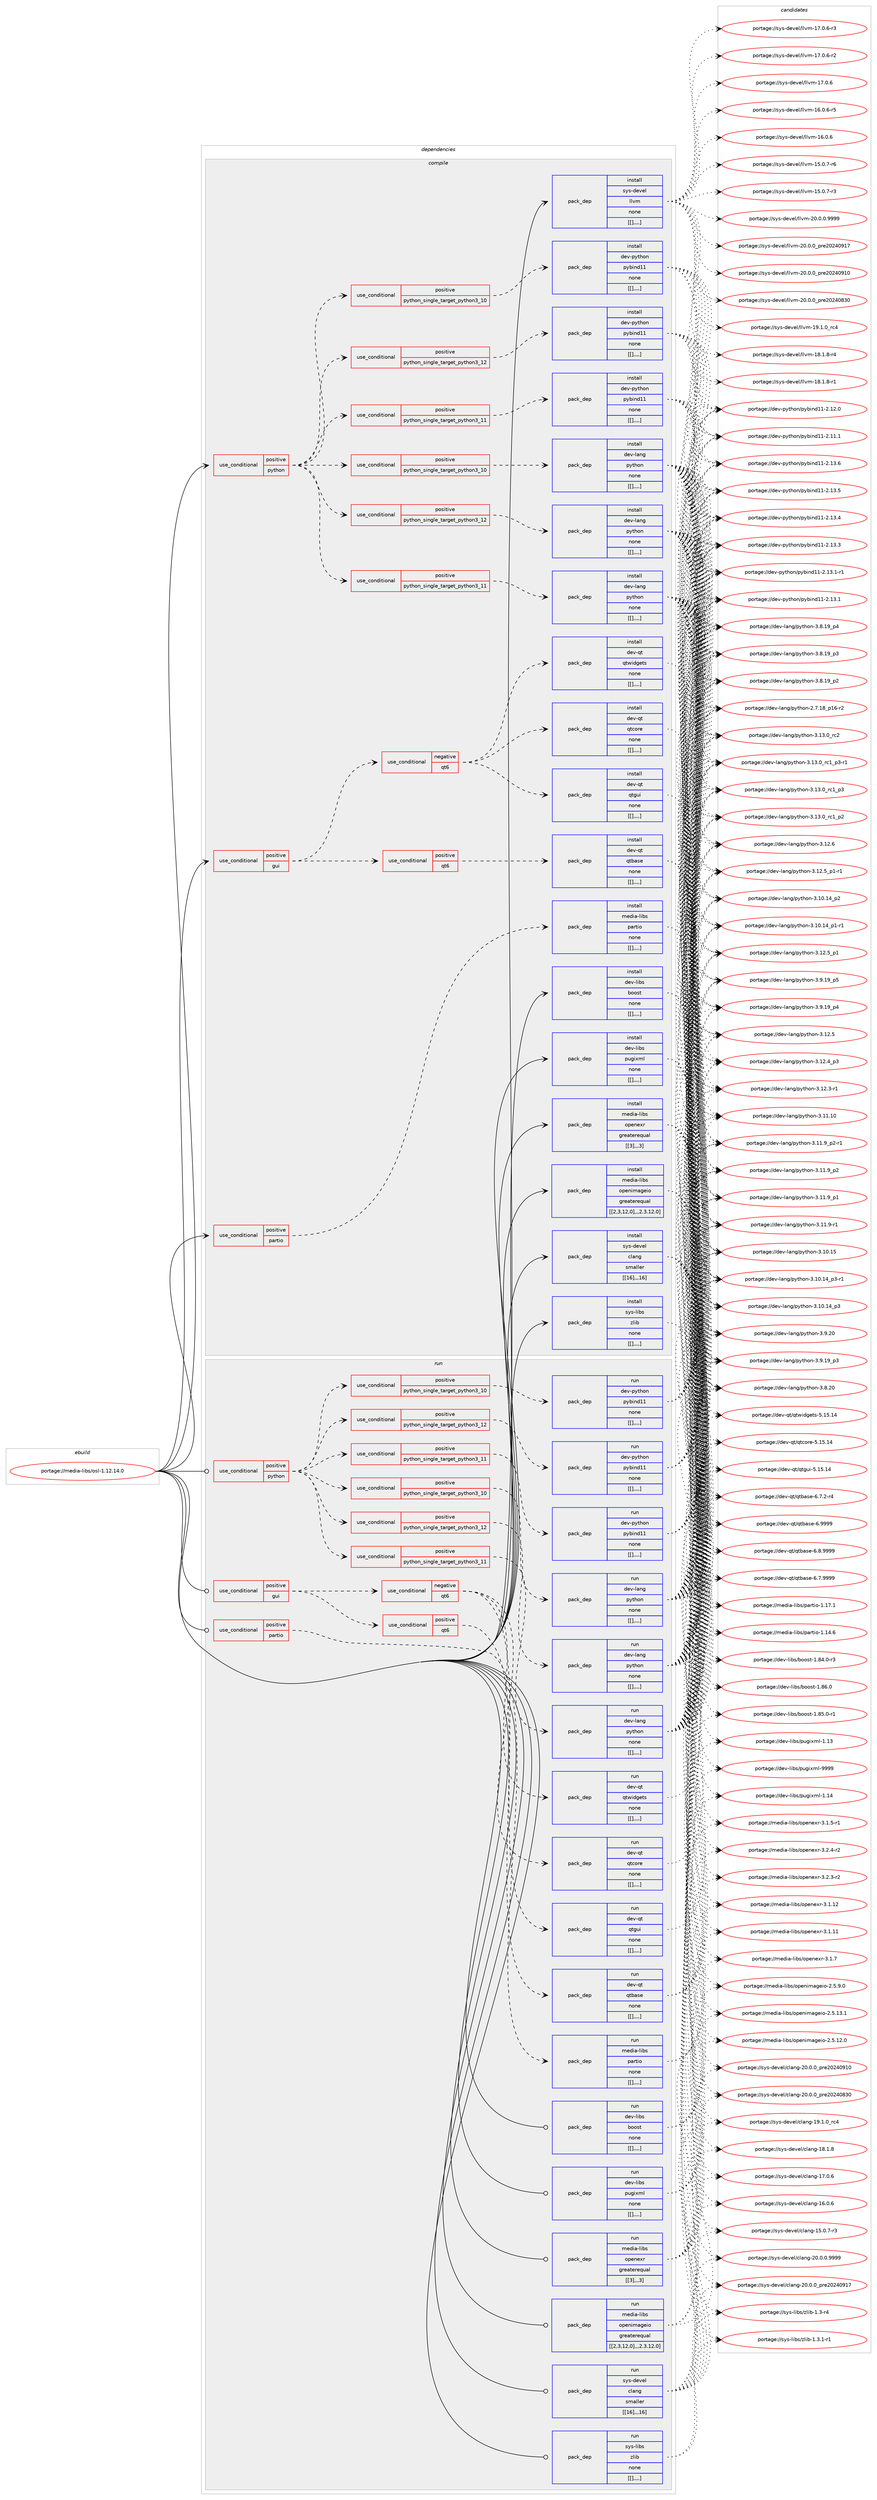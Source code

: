 digraph prolog {

# *************
# Graph options
# *************

newrank=true;
concentrate=true;
compound=true;
graph [rankdir=LR,fontname=Helvetica,fontsize=10,ranksep=1.5];#, ranksep=2.5, nodesep=0.2];
edge  [arrowhead=vee];
node  [fontname=Helvetica,fontsize=10];

# **********
# The ebuild
# **********

subgraph cluster_leftcol {
color=gray;
label=<<i>ebuild</i>>;
id [label="portage://media-libs/osl-1.12.14.0", color=red, width=4, href="../media-libs/osl-1.12.14.0.svg"];
}

# ****************
# The dependencies
# ****************

subgraph cluster_midcol {
color=gray;
label=<<i>dependencies</i>>;
subgraph cluster_compile {
fillcolor="#eeeeee";
style=filled;
label=<<i>compile</i>>;
subgraph cond81282 {
dependency322051 [label=<<TABLE BORDER="0" CELLBORDER="1" CELLSPACING="0" CELLPADDING="4"><TR><TD ROWSPAN="3" CELLPADDING="10">use_conditional</TD></TR><TR><TD>positive</TD></TR><TR><TD>gui</TD></TR></TABLE>>, shape=none, color=red];
subgraph cond81283 {
dependency322052 [label=<<TABLE BORDER="0" CELLBORDER="1" CELLSPACING="0" CELLPADDING="4"><TR><TD ROWSPAN="3" CELLPADDING="10">use_conditional</TD></TR><TR><TD>negative</TD></TR><TR><TD>qt6</TD></TR></TABLE>>, shape=none, color=red];
subgraph pack238234 {
dependency322053 [label=<<TABLE BORDER="0" CELLBORDER="1" CELLSPACING="0" CELLPADDING="4" WIDTH="220"><TR><TD ROWSPAN="6" CELLPADDING="30">pack_dep</TD></TR><TR><TD WIDTH="110">install</TD></TR><TR><TD>dev-qt</TD></TR><TR><TD>qtcore</TD></TR><TR><TD>none</TD></TR><TR><TD>[[],,,,]</TD></TR></TABLE>>, shape=none, color=blue];
}
dependency322052:e -> dependency322053:w [weight=20,style="dashed",arrowhead="vee"];
subgraph pack238235 {
dependency322054 [label=<<TABLE BORDER="0" CELLBORDER="1" CELLSPACING="0" CELLPADDING="4" WIDTH="220"><TR><TD ROWSPAN="6" CELLPADDING="30">pack_dep</TD></TR><TR><TD WIDTH="110">install</TD></TR><TR><TD>dev-qt</TD></TR><TR><TD>qtgui</TD></TR><TR><TD>none</TD></TR><TR><TD>[[],,,,]</TD></TR></TABLE>>, shape=none, color=blue];
}
dependency322052:e -> dependency322054:w [weight=20,style="dashed",arrowhead="vee"];
subgraph pack238236 {
dependency322055 [label=<<TABLE BORDER="0" CELLBORDER="1" CELLSPACING="0" CELLPADDING="4" WIDTH="220"><TR><TD ROWSPAN="6" CELLPADDING="30">pack_dep</TD></TR><TR><TD WIDTH="110">install</TD></TR><TR><TD>dev-qt</TD></TR><TR><TD>qtwidgets</TD></TR><TR><TD>none</TD></TR><TR><TD>[[],,,,]</TD></TR></TABLE>>, shape=none, color=blue];
}
dependency322052:e -> dependency322055:w [weight=20,style="dashed",arrowhead="vee"];
}
dependency322051:e -> dependency322052:w [weight=20,style="dashed",arrowhead="vee"];
subgraph cond81284 {
dependency322056 [label=<<TABLE BORDER="0" CELLBORDER="1" CELLSPACING="0" CELLPADDING="4"><TR><TD ROWSPAN="3" CELLPADDING="10">use_conditional</TD></TR><TR><TD>positive</TD></TR><TR><TD>qt6</TD></TR></TABLE>>, shape=none, color=red];
subgraph pack238237 {
dependency322057 [label=<<TABLE BORDER="0" CELLBORDER="1" CELLSPACING="0" CELLPADDING="4" WIDTH="220"><TR><TD ROWSPAN="6" CELLPADDING="30">pack_dep</TD></TR><TR><TD WIDTH="110">install</TD></TR><TR><TD>dev-qt</TD></TR><TR><TD>qtbase</TD></TR><TR><TD>none</TD></TR><TR><TD>[[],,,,]</TD></TR></TABLE>>, shape=none, color=blue];
}
dependency322056:e -> dependency322057:w [weight=20,style="dashed",arrowhead="vee"];
}
dependency322051:e -> dependency322056:w [weight=20,style="dashed",arrowhead="vee"];
}
id:e -> dependency322051:w [weight=20,style="solid",arrowhead="vee"];
subgraph cond81285 {
dependency322058 [label=<<TABLE BORDER="0" CELLBORDER="1" CELLSPACING="0" CELLPADDING="4"><TR><TD ROWSPAN="3" CELLPADDING="10">use_conditional</TD></TR><TR><TD>positive</TD></TR><TR><TD>partio</TD></TR></TABLE>>, shape=none, color=red];
subgraph pack238238 {
dependency322059 [label=<<TABLE BORDER="0" CELLBORDER="1" CELLSPACING="0" CELLPADDING="4" WIDTH="220"><TR><TD ROWSPAN="6" CELLPADDING="30">pack_dep</TD></TR><TR><TD WIDTH="110">install</TD></TR><TR><TD>media-libs</TD></TR><TR><TD>partio</TD></TR><TR><TD>none</TD></TR><TR><TD>[[],,,,]</TD></TR></TABLE>>, shape=none, color=blue];
}
dependency322058:e -> dependency322059:w [weight=20,style="dashed",arrowhead="vee"];
}
id:e -> dependency322058:w [weight=20,style="solid",arrowhead="vee"];
subgraph cond81286 {
dependency322060 [label=<<TABLE BORDER="0" CELLBORDER="1" CELLSPACING="0" CELLPADDING="4"><TR><TD ROWSPAN="3" CELLPADDING="10">use_conditional</TD></TR><TR><TD>positive</TD></TR><TR><TD>python</TD></TR></TABLE>>, shape=none, color=red];
subgraph cond81287 {
dependency322061 [label=<<TABLE BORDER="0" CELLBORDER="1" CELLSPACING="0" CELLPADDING="4"><TR><TD ROWSPAN="3" CELLPADDING="10">use_conditional</TD></TR><TR><TD>positive</TD></TR><TR><TD>python_single_target_python3_10</TD></TR></TABLE>>, shape=none, color=red];
subgraph pack238239 {
dependency322062 [label=<<TABLE BORDER="0" CELLBORDER="1" CELLSPACING="0" CELLPADDING="4" WIDTH="220"><TR><TD ROWSPAN="6" CELLPADDING="30">pack_dep</TD></TR><TR><TD WIDTH="110">install</TD></TR><TR><TD>dev-lang</TD></TR><TR><TD>python</TD></TR><TR><TD>none</TD></TR><TR><TD>[[],,,,]</TD></TR></TABLE>>, shape=none, color=blue];
}
dependency322061:e -> dependency322062:w [weight=20,style="dashed",arrowhead="vee"];
}
dependency322060:e -> dependency322061:w [weight=20,style="dashed",arrowhead="vee"];
subgraph cond81288 {
dependency322063 [label=<<TABLE BORDER="0" CELLBORDER="1" CELLSPACING="0" CELLPADDING="4"><TR><TD ROWSPAN="3" CELLPADDING="10">use_conditional</TD></TR><TR><TD>positive</TD></TR><TR><TD>python_single_target_python3_11</TD></TR></TABLE>>, shape=none, color=red];
subgraph pack238240 {
dependency322064 [label=<<TABLE BORDER="0" CELLBORDER="1" CELLSPACING="0" CELLPADDING="4" WIDTH="220"><TR><TD ROWSPAN="6" CELLPADDING="30">pack_dep</TD></TR><TR><TD WIDTH="110">install</TD></TR><TR><TD>dev-lang</TD></TR><TR><TD>python</TD></TR><TR><TD>none</TD></TR><TR><TD>[[],,,,]</TD></TR></TABLE>>, shape=none, color=blue];
}
dependency322063:e -> dependency322064:w [weight=20,style="dashed",arrowhead="vee"];
}
dependency322060:e -> dependency322063:w [weight=20,style="dashed",arrowhead="vee"];
subgraph cond81289 {
dependency322065 [label=<<TABLE BORDER="0" CELLBORDER="1" CELLSPACING="0" CELLPADDING="4"><TR><TD ROWSPAN="3" CELLPADDING="10">use_conditional</TD></TR><TR><TD>positive</TD></TR><TR><TD>python_single_target_python3_12</TD></TR></TABLE>>, shape=none, color=red];
subgraph pack238241 {
dependency322066 [label=<<TABLE BORDER="0" CELLBORDER="1" CELLSPACING="0" CELLPADDING="4" WIDTH="220"><TR><TD ROWSPAN="6" CELLPADDING="30">pack_dep</TD></TR><TR><TD WIDTH="110">install</TD></TR><TR><TD>dev-lang</TD></TR><TR><TD>python</TD></TR><TR><TD>none</TD></TR><TR><TD>[[],,,,]</TD></TR></TABLE>>, shape=none, color=blue];
}
dependency322065:e -> dependency322066:w [weight=20,style="dashed",arrowhead="vee"];
}
dependency322060:e -> dependency322065:w [weight=20,style="dashed",arrowhead="vee"];
subgraph cond81290 {
dependency322067 [label=<<TABLE BORDER="0" CELLBORDER="1" CELLSPACING="0" CELLPADDING="4"><TR><TD ROWSPAN="3" CELLPADDING="10">use_conditional</TD></TR><TR><TD>positive</TD></TR><TR><TD>python_single_target_python3_10</TD></TR></TABLE>>, shape=none, color=red];
subgraph pack238242 {
dependency322068 [label=<<TABLE BORDER="0" CELLBORDER="1" CELLSPACING="0" CELLPADDING="4" WIDTH="220"><TR><TD ROWSPAN="6" CELLPADDING="30">pack_dep</TD></TR><TR><TD WIDTH="110">install</TD></TR><TR><TD>dev-python</TD></TR><TR><TD>pybind11</TD></TR><TR><TD>none</TD></TR><TR><TD>[[],,,,]</TD></TR></TABLE>>, shape=none, color=blue];
}
dependency322067:e -> dependency322068:w [weight=20,style="dashed",arrowhead="vee"];
}
dependency322060:e -> dependency322067:w [weight=20,style="dashed",arrowhead="vee"];
subgraph cond81291 {
dependency322069 [label=<<TABLE BORDER="0" CELLBORDER="1" CELLSPACING="0" CELLPADDING="4"><TR><TD ROWSPAN="3" CELLPADDING="10">use_conditional</TD></TR><TR><TD>positive</TD></TR><TR><TD>python_single_target_python3_11</TD></TR></TABLE>>, shape=none, color=red];
subgraph pack238243 {
dependency322070 [label=<<TABLE BORDER="0" CELLBORDER="1" CELLSPACING="0" CELLPADDING="4" WIDTH="220"><TR><TD ROWSPAN="6" CELLPADDING="30">pack_dep</TD></TR><TR><TD WIDTH="110">install</TD></TR><TR><TD>dev-python</TD></TR><TR><TD>pybind11</TD></TR><TR><TD>none</TD></TR><TR><TD>[[],,,,]</TD></TR></TABLE>>, shape=none, color=blue];
}
dependency322069:e -> dependency322070:w [weight=20,style="dashed",arrowhead="vee"];
}
dependency322060:e -> dependency322069:w [weight=20,style="dashed",arrowhead="vee"];
subgraph cond81292 {
dependency322071 [label=<<TABLE BORDER="0" CELLBORDER="1" CELLSPACING="0" CELLPADDING="4"><TR><TD ROWSPAN="3" CELLPADDING="10">use_conditional</TD></TR><TR><TD>positive</TD></TR><TR><TD>python_single_target_python3_12</TD></TR></TABLE>>, shape=none, color=red];
subgraph pack238244 {
dependency322072 [label=<<TABLE BORDER="0" CELLBORDER="1" CELLSPACING="0" CELLPADDING="4" WIDTH="220"><TR><TD ROWSPAN="6" CELLPADDING="30">pack_dep</TD></TR><TR><TD WIDTH="110">install</TD></TR><TR><TD>dev-python</TD></TR><TR><TD>pybind11</TD></TR><TR><TD>none</TD></TR><TR><TD>[[],,,,]</TD></TR></TABLE>>, shape=none, color=blue];
}
dependency322071:e -> dependency322072:w [weight=20,style="dashed",arrowhead="vee"];
}
dependency322060:e -> dependency322071:w [weight=20,style="dashed",arrowhead="vee"];
}
id:e -> dependency322060:w [weight=20,style="solid",arrowhead="vee"];
subgraph pack238245 {
dependency322073 [label=<<TABLE BORDER="0" CELLBORDER="1" CELLSPACING="0" CELLPADDING="4" WIDTH="220"><TR><TD ROWSPAN="6" CELLPADDING="30">pack_dep</TD></TR><TR><TD WIDTH="110">install</TD></TR><TR><TD>dev-libs</TD></TR><TR><TD>boost</TD></TR><TR><TD>none</TD></TR><TR><TD>[[],,,,]</TD></TR></TABLE>>, shape=none, color=blue];
}
id:e -> dependency322073:w [weight=20,style="solid",arrowhead="vee"];
subgraph pack238246 {
dependency322074 [label=<<TABLE BORDER="0" CELLBORDER="1" CELLSPACING="0" CELLPADDING="4" WIDTH="220"><TR><TD ROWSPAN="6" CELLPADDING="30">pack_dep</TD></TR><TR><TD WIDTH="110">install</TD></TR><TR><TD>dev-libs</TD></TR><TR><TD>pugixml</TD></TR><TR><TD>none</TD></TR><TR><TD>[[],,,,]</TD></TR></TABLE>>, shape=none, color=blue];
}
id:e -> dependency322074:w [weight=20,style="solid",arrowhead="vee"];
subgraph pack238247 {
dependency322075 [label=<<TABLE BORDER="0" CELLBORDER="1" CELLSPACING="0" CELLPADDING="4" WIDTH="220"><TR><TD ROWSPAN="6" CELLPADDING="30">pack_dep</TD></TR><TR><TD WIDTH="110">install</TD></TR><TR><TD>media-libs</TD></TR><TR><TD>openexr</TD></TR><TR><TD>greaterequal</TD></TR><TR><TD>[[3],,,3]</TD></TR></TABLE>>, shape=none, color=blue];
}
id:e -> dependency322075:w [weight=20,style="solid",arrowhead="vee"];
subgraph pack238248 {
dependency322076 [label=<<TABLE BORDER="0" CELLBORDER="1" CELLSPACING="0" CELLPADDING="4" WIDTH="220"><TR><TD ROWSPAN="6" CELLPADDING="30">pack_dep</TD></TR><TR><TD WIDTH="110">install</TD></TR><TR><TD>media-libs</TD></TR><TR><TD>openimageio</TD></TR><TR><TD>greaterequal</TD></TR><TR><TD>[[2,3,12,0],,,2.3.12.0]</TD></TR></TABLE>>, shape=none, color=blue];
}
id:e -> dependency322076:w [weight=20,style="solid",arrowhead="vee"];
subgraph pack238249 {
dependency322077 [label=<<TABLE BORDER="0" CELLBORDER="1" CELLSPACING="0" CELLPADDING="4" WIDTH="220"><TR><TD ROWSPAN="6" CELLPADDING="30">pack_dep</TD></TR><TR><TD WIDTH="110">install</TD></TR><TR><TD>sys-devel</TD></TR><TR><TD>clang</TD></TR><TR><TD>smaller</TD></TR><TR><TD>[[16],,,16]</TD></TR></TABLE>>, shape=none, color=blue];
}
id:e -> dependency322077:w [weight=20,style="solid",arrowhead="vee"];
subgraph pack238250 {
dependency322078 [label=<<TABLE BORDER="0" CELLBORDER="1" CELLSPACING="0" CELLPADDING="4" WIDTH="220"><TR><TD ROWSPAN="6" CELLPADDING="30">pack_dep</TD></TR><TR><TD WIDTH="110">install</TD></TR><TR><TD>sys-libs</TD></TR><TR><TD>zlib</TD></TR><TR><TD>none</TD></TR><TR><TD>[[],,,,]</TD></TR></TABLE>>, shape=none, color=blue];
}
id:e -> dependency322078:w [weight=20,style="solid",arrowhead="vee"];
subgraph pack238251 {
dependency322079 [label=<<TABLE BORDER="0" CELLBORDER="1" CELLSPACING="0" CELLPADDING="4" WIDTH="220"><TR><TD ROWSPAN="6" CELLPADDING="30">pack_dep</TD></TR><TR><TD WIDTH="110">install</TD></TR><TR><TD>sys-devel</TD></TR><TR><TD>llvm</TD></TR><TR><TD>none</TD></TR><TR><TD>[[],,,,]</TD></TR></TABLE>>, shape=none, color=blue];
}
id:e -> dependency322079:w [weight=20,style="solid",arrowhead="vee"];
}
subgraph cluster_compileandrun {
fillcolor="#eeeeee";
style=filled;
label=<<i>compile and run</i>>;
}
subgraph cluster_run {
fillcolor="#eeeeee";
style=filled;
label=<<i>run</i>>;
subgraph cond81293 {
dependency322080 [label=<<TABLE BORDER="0" CELLBORDER="1" CELLSPACING="0" CELLPADDING="4"><TR><TD ROWSPAN="3" CELLPADDING="10">use_conditional</TD></TR><TR><TD>positive</TD></TR><TR><TD>gui</TD></TR></TABLE>>, shape=none, color=red];
subgraph cond81294 {
dependency322081 [label=<<TABLE BORDER="0" CELLBORDER="1" CELLSPACING="0" CELLPADDING="4"><TR><TD ROWSPAN="3" CELLPADDING="10">use_conditional</TD></TR><TR><TD>negative</TD></TR><TR><TD>qt6</TD></TR></TABLE>>, shape=none, color=red];
subgraph pack238252 {
dependency322082 [label=<<TABLE BORDER="0" CELLBORDER="1" CELLSPACING="0" CELLPADDING="4" WIDTH="220"><TR><TD ROWSPAN="6" CELLPADDING="30">pack_dep</TD></TR><TR><TD WIDTH="110">run</TD></TR><TR><TD>dev-qt</TD></TR><TR><TD>qtcore</TD></TR><TR><TD>none</TD></TR><TR><TD>[[],,,,]</TD></TR></TABLE>>, shape=none, color=blue];
}
dependency322081:e -> dependency322082:w [weight=20,style="dashed",arrowhead="vee"];
subgraph pack238253 {
dependency322083 [label=<<TABLE BORDER="0" CELLBORDER="1" CELLSPACING="0" CELLPADDING="4" WIDTH="220"><TR><TD ROWSPAN="6" CELLPADDING="30">pack_dep</TD></TR><TR><TD WIDTH="110">run</TD></TR><TR><TD>dev-qt</TD></TR><TR><TD>qtgui</TD></TR><TR><TD>none</TD></TR><TR><TD>[[],,,,]</TD></TR></TABLE>>, shape=none, color=blue];
}
dependency322081:e -> dependency322083:w [weight=20,style="dashed",arrowhead="vee"];
subgraph pack238254 {
dependency322084 [label=<<TABLE BORDER="0" CELLBORDER="1" CELLSPACING="0" CELLPADDING="4" WIDTH="220"><TR><TD ROWSPAN="6" CELLPADDING="30">pack_dep</TD></TR><TR><TD WIDTH="110">run</TD></TR><TR><TD>dev-qt</TD></TR><TR><TD>qtwidgets</TD></TR><TR><TD>none</TD></TR><TR><TD>[[],,,,]</TD></TR></TABLE>>, shape=none, color=blue];
}
dependency322081:e -> dependency322084:w [weight=20,style="dashed",arrowhead="vee"];
}
dependency322080:e -> dependency322081:w [weight=20,style="dashed",arrowhead="vee"];
subgraph cond81295 {
dependency322085 [label=<<TABLE BORDER="0" CELLBORDER="1" CELLSPACING="0" CELLPADDING="4"><TR><TD ROWSPAN="3" CELLPADDING="10">use_conditional</TD></TR><TR><TD>positive</TD></TR><TR><TD>qt6</TD></TR></TABLE>>, shape=none, color=red];
subgraph pack238255 {
dependency322086 [label=<<TABLE BORDER="0" CELLBORDER="1" CELLSPACING="0" CELLPADDING="4" WIDTH="220"><TR><TD ROWSPAN="6" CELLPADDING="30">pack_dep</TD></TR><TR><TD WIDTH="110">run</TD></TR><TR><TD>dev-qt</TD></TR><TR><TD>qtbase</TD></TR><TR><TD>none</TD></TR><TR><TD>[[],,,,]</TD></TR></TABLE>>, shape=none, color=blue];
}
dependency322085:e -> dependency322086:w [weight=20,style="dashed",arrowhead="vee"];
}
dependency322080:e -> dependency322085:w [weight=20,style="dashed",arrowhead="vee"];
}
id:e -> dependency322080:w [weight=20,style="solid",arrowhead="odot"];
subgraph cond81296 {
dependency322087 [label=<<TABLE BORDER="0" CELLBORDER="1" CELLSPACING="0" CELLPADDING="4"><TR><TD ROWSPAN="3" CELLPADDING="10">use_conditional</TD></TR><TR><TD>positive</TD></TR><TR><TD>partio</TD></TR></TABLE>>, shape=none, color=red];
subgraph pack238256 {
dependency322088 [label=<<TABLE BORDER="0" CELLBORDER="1" CELLSPACING="0" CELLPADDING="4" WIDTH="220"><TR><TD ROWSPAN="6" CELLPADDING="30">pack_dep</TD></TR><TR><TD WIDTH="110">run</TD></TR><TR><TD>media-libs</TD></TR><TR><TD>partio</TD></TR><TR><TD>none</TD></TR><TR><TD>[[],,,,]</TD></TR></TABLE>>, shape=none, color=blue];
}
dependency322087:e -> dependency322088:w [weight=20,style="dashed",arrowhead="vee"];
}
id:e -> dependency322087:w [weight=20,style="solid",arrowhead="odot"];
subgraph cond81297 {
dependency322089 [label=<<TABLE BORDER="0" CELLBORDER="1" CELLSPACING="0" CELLPADDING="4"><TR><TD ROWSPAN="3" CELLPADDING="10">use_conditional</TD></TR><TR><TD>positive</TD></TR><TR><TD>python</TD></TR></TABLE>>, shape=none, color=red];
subgraph cond81298 {
dependency322090 [label=<<TABLE BORDER="0" CELLBORDER="1" CELLSPACING="0" CELLPADDING="4"><TR><TD ROWSPAN="3" CELLPADDING="10">use_conditional</TD></TR><TR><TD>positive</TD></TR><TR><TD>python_single_target_python3_10</TD></TR></TABLE>>, shape=none, color=red];
subgraph pack238257 {
dependency322091 [label=<<TABLE BORDER="0" CELLBORDER="1" CELLSPACING="0" CELLPADDING="4" WIDTH="220"><TR><TD ROWSPAN="6" CELLPADDING="30">pack_dep</TD></TR><TR><TD WIDTH="110">run</TD></TR><TR><TD>dev-lang</TD></TR><TR><TD>python</TD></TR><TR><TD>none</TD></TR><TR><TD>[[],,,,]</TD></TR></TABLE>>, shape=none, color=blue];
}
dependency322090:e -> dependency322091:w [weight=20,style="dashed",arrowhead="vee"];
}
dependency322089:e -> dependency322090:w [weight=20,style="dashed",arrowhead="vee"];
subgraph cond81299 {
dependency322092 [label=<<TABLE BORDER="0" CELLBORDER="1" CELLSPACING="0" CELLPADDING="4"><TR><TD ROWSPAN="3" CELLPADDING="10">use_conditional</TD></TR><TR><TD>positive</TD></TR><TR><TD>python_single_target_python3_11</TD></TR></TABLE>>, shape=none, color=red];
subgraph pack238258 {
dependency322093 [label=<<TABLE BORDER="0" CELLBORDER="1" CELLSPACING="0" CELLPADDING="4" WIDTH="220"><TR><TD ROWSPAN="6" CELLPADDING="30">pack_dep</TD></TR><TR><TD WIDTH="110">run</TD></TR><TR><TD>dev-lang</TD></TR><TR><TD>python</TD></TR><TR><TD>none</TD></TR><TR><TD>[[],,,,]</TD></TR></TABLE>>, shape=none, color=blue];
}
dependency322092:e -> dependency322093:w [weight=20,style="dashed",arrowhead="vee"];
}
dependency322089:e -> dependency322092:w [weight=20,style="dashed",arrowhead="vee"];
subgraph cond81300 {
dependency322094 [label=<<TABLE BORDER="0" CELLBORDER="1" CELLSPACING="0" CELLPADDING="4"><TR><TD ROWSPAN="3" CELLPADDING="10">use_conditional</TD></TR><TR><TD>positive</TD></TR><TR><TD>python_single_target_python3_12</TD></TR></TABLE>>, shape=none, color=red];
subgraph pack238259 {
dependency322095 [label=<<TABLE BORDER="0" CELLBORDER="1" CELLSPACING="0" CELLPADDING="4" WIDTH="220"><TR><TD ROWSPAN="6" CELLPADDING="30">pack_dep</TD></TR><TR><TD WIDTH="110">run</TD></TR><TR><TD>dev-lang</TD></TR><TR><TD>python</TD></TR><TR><TD>none</TD></TR><TR><TD>[[],,,,]</TD></TR></TABLE>>, shape=none, color=blue];
}
dependency322094:e -> dependency322095:w [weight=20,style="dashed",arrowhead="vee"];
}
dependency322089:e -> dependency322094:w [weight=20,style="dashed",arrowhead="vee"];
subgraph cond81301 {
dependency322096 [label=<<TABLE BORDER="0" CELLBORDER="1" CELLSPACING="0" CELLPADDING="4"><TR><TD ROWSPAN="3" CELLPADDING="10">use_conditional</TD></TR><TR><TD>positive</TD></TR><TR><TD>python_single_target_python3_10</TD></TR></TABLE>>, shape=none, color=red];
subgraph pack238260 {
dependency322097 [label=<<TABLE BORDER="0" CELLBORDER="1" CELLSPACING="0" CELLPADDING="4" WIDTH="220"><TR><TD ROWSPAN="6" CELLPADDING="30">pack_dep</TD></TR><TR><TD WIDTH="110">run</TD></TR><TR><TD>dev-python</TD></TR><TR><TD>pybind11</TD></TR><TR><TD>none</TD></TR><TR><TD>[[],,,,]</TD></TR></TABLE>>, shape=none, color=blue];
}
dependency322096:e -> dependency322097:w [weight=20,style="dashed",arrowhead="vee"];
}
dependency322089:e -> dependency322096:w [weight=20,style="dashed",arrowhead="vee"];
subgraph cond81302 {
dependency322098 [label=<<TABLE BORDER="0" CELLBORDER="1" CELLSPACING="0" CELLPADDING="4"><TR><TD ROWSPAN="3" CELLPADDING="10">use_conditional</TD></TR><TR><TD>positive</TD></TR><TR><TD>python_single_target_python3_11</TD></TR></TABLE>>, shape=none, color=red];
subgraph pack238261 {
dependency322099 [label=<<TABLE BORDER="0" CELLBORDER="1" CELLSPACING="0" CELLPADDING="4" WIDTH="220"><TR><TD ROWSPAN="6" CELLPADDING="30">pack_dep</TD></TR><TR><TD WIDTH="110">run</TD></TR><TR><TD>dev-python</TD></TR><TR><TD>pybind11</TD></TR><TR><TD>none</TD></TR><TR><TD>[[],,,,]</TD></TR></TABLE>>, shape=none, color=blue];
}
dependency322098:e -> dependency322099:w [weight=20,style="dashed",arrowhead="vee"];
}
dependency322089:e -> dependency322098:w [weight=20,style="dashed",arrowhead="vee"];
subgraph cond81303 {
dependency322100 [label=<<TABLE BORDER="0" CELLBORDER="1" CELLSPACING="0" CELLPADDING="4"><TR><TD ROWSPAN="3" CELLPADDING="10">use_conditional</TD></TR><TR><TD>positive</TD></TR><TR><TD>python_single_target_python3_12</TD></TR></TABLE>>, shape=none, color=red];
subgraph pack238262 {
dependency322101 [label=<<TABLE BORDER="0" CELLBORDER="1" CELLSPACING="0" CELLPADDING="4" WIDTH="220"><TR><TD ROWSPAN="6" CELLPADDING="30">pack_dep</TD></TR><TR><TD WIDTH="110">run</TD></TR><TR><TD>dev-python</TD></TR><TR><TD>pybind11</TD></TR><TR><TD>none</TD></TR><TR><TD>[[],,,,]</TD></TR></TABLE>>, shape=none, color=blue];
}
dependency322100:e -> dependency322101:w [weight=20,style="dashed",arrowhead="vee"];
}
dependency322089:e -> dependency322100:w [weight=20,style="dashed",arrowhead="vee"];
}
id:e -> dependency322089:w [weight=20,style="solid",arrowhead="odot"];
subgraph pack238263 {
dependency322102 [label=<<TABLE BORDER="0" CELLBORDER="1" CELLSPACING="0" CELLPADDING="4" WIDTH="220"><TR><TD ROWSPAN="6" CELLPADDING="30">pack_dep</TD></TR><TR><TD WIDTH="110">run</TD></TR><TR><TD>dev-libs</TD></TR><TR><TD>boost</TD></TR><TR><TD>none</TD></TR><TR><TD>[[],,,,]</TD></TR></TABLE>>, shape=none, color=blue];
}
id:e -> dependency322102:w [weight=20,style="solid",arrowhead="odot"];
subgraph pack238264 {
dependency322103 [label=<<TABLE BORDER="0" CELLBORDER="1" CELLSPACING="0" CELLPADDING="4" WIDTH="220"><TR><TD ROWSPAN="6" CELLPADDING="30">pack_dep</TD></TR><TR><TD WIDTH="110">run</TD></TR><TR><TD>dev-libs</TD></TR><TR><TD>pugixml</TD></TR><TR><TD>none</TD></TR><TR><TD>[[],,,,]</TD></TR></TABLE>>, shape=none, color=blue];
}
id:e -> dependency322103:w [weight=20,style="solid",arrowhead="odot"];
subgraph pack238265 {
dependency322104 [label=<<TABLE BORDER="0" CELLBORDER="1" CELLSPACING="0" CELLPADDING="4" WIDTH="220"><TR><TD ROWSPAN="6" CELLPADDING="30">pack_dep</TD></TR><TR><TD WIDTH="110">run</TD></TR><TR><TD>media-libs</TD></TR><TR><TD>openexr</TD></TR><TR><TD>greaterequal</TD></TR><TR><TD>[[3],,,3]</TD></TR></TABLE>>, shape=none, color=blue];
}
id:e -> dependency322104:w [weight=20,style="solid",arrowhead="odot"];
subgraph pack238266 {
dependency322105 [label=<<TABLE BORDER="0" CELLBORDER="1" CELLSPACING="0" CELLPADDING="4" WIDTH="220"><TR><TD ROWSPAN="6" CELLPADDING="30">pack_dep</TD></TR><TR><TD WIDTH="110">run</TD></TR><TR><TD>media-libs</TD></TR><TR><TD>openimageio</TD></TR><TR><TD>greaterequal</TD></TR><TR><TD>[[2,3,12,0],,,2.3.12.0]</TD></TR></TABLE>>, shape=none, color=blue];
}
id:e -> dependency322105:w [weight=20,style="solid",arrowhead="odot"];
subgraph pack238267 {
dependency322106 [label=<<TABLE BORDER="0" CELLBORDER="1" CELLSPACING="0" CELLPADDING="4" WIDTH="220"><TR><TD ROWSPAN="6" CELLPADDING="30">pack_dep</TD></TR><TR><TD WIDTH="110">run</TD></TR><TR><TD>sys-devel</TD></TR><TR><TD>clang</TD></TR><TR><TD>smaller</TD></TR><TR><TD>[[16],,,16]</TD></TR></TABLE>>, shape=none, color=blue];
}
id:e -> dependency322106:w [weight=20,style="solid",arrowhead="odot"];
subgraph pack238268 {
dependency322107 [label=<<TABLE BORDER="0" CELLBORDER="1" CELLSPACING="0" CELLPADDING="4" WIDTH="220"><TR><TD ROWSPAN="6" CELLPADDING="30">pack_dep</TD></TR><TR><TD WIDTH="110">run</TD></TR><TR><TD>sys-libs</TD></TR><TR><TD>zlib</TD></TR><TR><TD>none</TD></TR><TR><TD>[[],,,,]</TD></TR></TABLE>>, shape=none, color=blue];
}
id:e -> dependency322107:w [weight=20,style="solid",arrowhead="odot"];
}
}

# **************
# The candidates
# **************

subgraph cluster_choices {
rank=same;
color=gray;
label=<<i>candidates</i>>;

subgraph choice238234 {
color=black;
nodesep=1;
choice1001011184511311647113116991111141014553464953464952 [label="portage://dev-qt/qtcore-5.15.14", color=red, width=4,href="../dev-qt/qtcore-5.15.14.svg"];
dependency322053:e -> choice1001011184511311647113116991111141014553464953464952:w [style=dotted,weight="100"];
}
subgraph choice238235 {
color=black;
nodesep=1;
choice10010111845113116471131161031171054553464953464952 [label="portage://dev-qt/qtgui-5.15.14", color=red, width=4,href="../dev-qt/qtgui-5.15.14.svg"];
dependency322054:e -> choice10010111845113116471131161031171054553464953464952:w [style=dotted,weight="100"];
}
subgraph choice238236 {
color=black;
nodesep=1;
choice10010111845113116471131161191051001031011161154553464953464952 [label="portage://dev-qt/qtwidgets-5.15.14", color=red, width=4,href="../dev-qt/qtwidgets-5.15.14.svg"];
dependency322055:e -> choice10010111845113116471131161191051001031011161154553464953464952:w [style=dotted,weight="100"];
}
subgraph choice238237 {
color=black;
nodesep=1;
choice1001011184511311647113116989711510145544657575757 [label="portage://dev-qt/qtbase-6.9999", color=red, width=4,href="../dev-qt/qtbase-6.9999.svg"];
choice10010111845113116471131169897115101455446564657575757 [label="portage://dev-qt/qtbase-6.8.9999", color=red, width=4,href="../dev-qt/qtbase-6.8.9999.svg"];
choice10010111845113116471131169897115101455446554657575757 [label="portage://dev-qt/qtbase-6.7.9999", color=red, width=4,href="../dev-qt/qtbase-6.7.9999.svg"];
choice100101118451131164711311698971151014554465546504511452 [label="portage://dev-qt/qtbase-6.7.2-r4", color=red, width=4,href="../dev-qt/qtbase-6.7.2-r4.svg"];
dependency322057:e -> choice1001011184511311647113116989711510145544657575757:w [style=dotted,weight="100"];
dependency322057:e -> choice10010111845113116471131169897115101455446564657575757:w [style=dotted,weight="100"];
dependency322057:e -> choice10010111845113116471131169897115101455446554657575757:w [style=dotted,weight="100"];
dependency322057:e -> choice100101118451131164711311698971151014554465546504511452:w [style=dotted,weight="100"];
}
subgraph choice238238 {
color=black;
nodesep=1;
choice109101100105974510810598115471129711411610511145494649554649 [label="portage://media-libs/partio-1.17.1", color=red, width=4,href="../media-libs/partio-1.17.1.svg"];
choice109101100105974510810598115471129711411610511145494649524654 [label="portage://media-libs/partio-1.14.6", color=red, width=4,href="../media-libs/partio-1.14.6.svg"];
dependency322059:e -> choice109101100105974510810598115471129711411610511145494649554649:w [style=dotted,weight="100"];
dependency322059:e -> choice109101100105974510810598115471129711411610511145494649524654:w [style=dotted,weight="100"];
}
subgraph choice238239 {
color=black;
nodesep=1;
choice10010111845108971101034711212111610411111045514649514648951149950 [label="portage://dev-lang/python-3.13.0_rc2", color=red, width=4,href="../dev-lang/python-3.13.0_rc2.svg"];
choice1001011184510897110103471121211161041111104551464951464895114994995112514511449 [label="portage://dev-lang/python-3.13.0_rc1_p3-r1", color=red, width=4,href="../dev-lang/python-3.13.0_rc1_p3-r1.svg"];
choice100101118451089711010347112121116104111110455146495146489511499499511251 [label="portage://dev-lang/python-3.13.0_rc1_p3", color=red, width=4,href="../dev-lang/python-3.13.0_rc1_p3.svg"];
choice100101118451089711010347112121116104111110455146495146489511499499511250 [label="portage://dev-lang/python-3.13.0_rc1_p2", color=red, width=4,href="../dev-lang/python-3.13.0_rc1_p2.svg"];
choice10010111845108971101034711212111610411111045514649504654 [label="portage://dev-lang/python-3.12.6", color=red, width=4,href="../dev-lang/python-3.12.6.svg"];
choice1001011184510897110103471121211161041111104551464950465395112494511449 [label="portage://dev-lang/python-3.12.5_p1-r1", color=red, width=4,href="../dev-lang/python-3.12.5_p1-r1.svg"];
choice100101118451089711010347112121116104111110455146495046539511249 [label="portage://dev-lang/python-3.12.5_p1", color=red, width=4,href="../dev-lang/python-3.12.5_p1.svg"];
choice10010111845108971101034711212111610411111045514649504653 [label="portage://dev-lang/python-3.12.5", color=red, width=4,href="../dev-lang/python-3.12.5.svg"];
choice100101118451089711010347112121116104111110455146495046529511251 [label="portage://dev-lang/python-3.12.4_p3", color=red, width=4,href="../dev-lang/python-3.12.4_p3.svg"];
choice100101118451089711010347112121116104111110455146495046514511449 [label="portage://dev-lang/python-3.12.3-r1", color=red, width=4,href="../dev-lang/python-3.12.3-r1.svg"];
choice1001011184510897110103471121211161041111104551464949464948 [label="portage://dev-lang/python-3.11.10", color=red, width=4,href="../dev-lang/python-3.11.10.svg"];
choice1001011184510897110103471121211161041111104551464949465795112504511449 [label="portage://dev-lang/python-3.11.9_p2-r1", color=red, width=4,href="../dev-lang/python-3.11.9_p2-r1.svg"];
choice100101118451089711010347112121116104111110455146494946579511250 [label="portage://dev-lang/python-3.11.9_p2", color=red, width=4,href="../dev-lang/python-3.11.9_p2.svg"];
choice100101118451089711010347112121116104111110455146494946579511249 [label="portage://dev-lang/python-3.11.9_p1", color=red, width=4,href="../dev-lang/python-3.11.9_p1.svg"];
choice100101118451089711010347112121116104111110455146494946574511449 [label="portage://dev-lang/python-3.11.9-r1", color=red, width=4,href="../dev-lang/python-3.11.9-r1.svg"];
choice1001011184510897110103471121211161041111104551464948464953 [label="portage://dev-lang/python-3.10.15", color=red, width=4,href="../dev-lang/python-3.10.15.svg"];
choice100101118451089711010347112121116104111110455146494846495295112514511449 [label="portage://dev-lang/python-3.10.14_p3-r1", color=red, width=4,href="../dev-lang/python-3.10.14_p3-r1.svg"];
choice10010111845108971101034711212111610411111045514649484649529511251 [label="portage://dev-lang/python-3.10.14_p3", color=red, width=4,href="../dev-lang/python-3.10.14_p3.svg"];
choice10010111845108971101034711212111610411111045514649484649529511250 [label="portage://dev-lang/python-3.10.14_p2", color=red, width=4,href="../dev-lang/python-3.10.14_p2.svg"];
choice100101118451089711010347112121116104111110455146494846495295112494511449 [label="portage://dev-lang/python-3.10.14_p1-r1", color=red, width=4,href="../dev-lang/python-3.10.14_p1-r1.svg"];
choice10010111845108971101034711212111610411111045514657465048 [label="portage://dev-lang/python-3.9.20", color=red, width=4,href="../dev-lang/python-3.9.20.svg"];
choice100101118451089711010347112121116104111110455146574649579511253 [label="portage://dev-lang/python-3.9.19_p5", color=red, width=4,href="../dev-lang/python-3.9.19_p5.svg"];
choice100101118451089711010347112121116104111110455146574649579511252 [label="portage://dev-lang/python-3.9.19_p4", color=red, width=4,href="../dev-lang/python-3.9.19_p4.svg"];
choice100101118451089711010347112121116104111110455146574649579511251 [label="portage://dev-lang/python-3.9.19_p3", color=red, width=4,href="../dev-lang/python-3.9.19_p3.svg"];
choice10010111845108971101034711212111610411111045514656465048 [label="portage://dev-lang/python-3.8.20", color=red, width=4,href="../dev-lang/python-3.8.20.svg"];
choice100101118451089711010347112121116104111110455146564649579511252 [label="portage://dev-lang/python-3.8.19_p4", color=red, width=4,href="../dev-lang/python-3.8.19_p4.svg"];
choice100101118451089711010347112121116104111110455146564649579511251 [label="portage://dev-lang/python-3.8.19_p3", color=red, width=4,href="../dev-lang/python-3.8.19_p3.svg"];
choice100101118451089711010347112121116104111110455146564649579511250 [label="portage://dev-lang/python-3.8.19_p2", color=red, width=4,href="../dev-lang/python-3.8.19_p2.svg"];
choice100101118451089711010347112121116104111110455046554649569511249544511450 [label="portage://dev-lang/python-2.7.18_p16-r2", color=red, width=4,href="../dev-lang/python-2.7.18_p16-r2.svg"];
dependency322062:e -> choice10010111845108971101034711212111610411111045514649514648951149950:w [style=dotted,weight="100"];
dependency322062:e -> choice1001011184510897110103471121211161041111104551464951464895114994995112514511449:w [style=dotted,weight="100"];
dependency322062:e -> choice100101118451089711010347112121116104111110455146495146489511499499511251:w [style=dotted,weight="100"];
dependency322062:e -> choice100101118451089711010347112121116104111110455146495146489511499499511250:w [style=dotted,weight="100"];
dependency322062:e -> choice10010111845108971101034711212111610411111045514649504654:w [style=dotted,weight="100"];
dependency322062:e -> choice1001011184510897110103471121211161041111104551464950465395112494511449:w [style=dotted,weight="100"];
dependency322062:e -> choice100101118451089711010347112121116104111110455146495046539511249:w [style=dotted,weight="100"];
dependency322062:e -> choice10010111845108971101034711212111610411111045514649504653:w [style=dotted,weight="100"];
dependency322062:e -> choice100101118451089711010347112121116104111110455146495046529511251:w [style=dotted,weight="100"];
dependency322062:e -> choice100101118451089711010347112121116104111110455146495046514511449:w [style=dotted,weight="100"];
dependency322062:e -> choice1001011184510897110103471121211161041111104551464949464948:w [style=dotted,weight="100"];
dependency322062:e -> choice1001011184510897110103471121211161041111104551464949465795112504511449:w [style=dotted,weight="100"];
dependency322062:e -> choice100101118451089711010347112121116104111110455146494946579511250:w [style=dotted,weight="100"];
dependency322062:e -> choice100101118451089711010347112121116104111110455146494946579511249:w [style=dotted,weight="100"];
dependency322062:e -> choice100101118451089711010347112121116104111110455146494946574511449:w [style=dotted,weight="100"];
dependency322062:e -> choice1001011184510897110103471121211161041111104551464948464953:w [style=dotted,weight="100"];
dependency322062:e -> choice100101118451089711010347112121116104111110455146494846495295112514511449:w [style=dotted,weight="100"];
dependency322062:e -> choice10010111845108971101034711212111610411111045514649484649529511251:w [style=dotted,weight="100"];
dependency322062:e -> choice10010111845108971101034711212111610411111045514649484649529511250:w [style=dotted,weight="100"];
dependency322062:e -> choice100101118451089711010347112121116104111110455146494846495295112494511449:w [style=dotted,weight="100"];
dependency322062:e -> choice10010111845108971101034711212111610411111045514657465048:w [style=dotted,weight="100"];
dependency322062:e -> choice100101118451089711010347112121116104111110455146574649579511253:w [style=dotted,weight="100"];
dependency322062:e -> choice100101118451089711010347112121116104111110455146574649579511252:w [style=dotted,weight="100"];
dependency322062:e -> choice100101118451089711010347112121116104111110455146574649579511251:w [style=dotted,weight="100"];
dependency322062:e -> choice10010111845108971101034711212111610411111045514656465048:w [style=dotted,weight="100"];
dependency322062:e -> choice100101118451089711010347112121116104111110455146564649579511252:w [style=dotted,weight="100"];
dependency322062:e -> choice100101118451089711010347112121116104111110455146564649579511251:w [style=dotted,weight="100"];
dependency322062:e -> choice100101118451089711010347112121116104111110455146564649579511250:w [style=dotted,weight="100"];
dependency322062:e -> choice100101118451089711010347112121116104111110455046554649569511249544511450:w [style=dotted,weight="100"];
}
subgraph choice238240 {
color=black;
nodesep=1;
choice10010111845108971101034711212111610411111045514649514648951149950 [label="portage://dev-lang/python-3.13.0_rc2", color=red, width=4,href="../dev-lang/python-3.13.0_rc2.svg"];
choice1001011184510897110103471121211161041111104551464951464895114994995112514511449 [label="portage://dev-lang/python-3.13.0_rc1_p3-r1", color=red, width=4,href="../dev-lang/python-3.13.0_rc1_p3-r1.svg"];
choice100101118451089711010347112121116104111110455146495146489511499499511251 [label="portage://dev-lang/python-3.13.0_rc1_p3", color=red, width=4,href="../dev-lang/python-3.13.0_rc1_p3.svg"];
choice100101118451089711010347112121116104111110455146495146489511499499511250 [label="portage://dev-lang/python-3.13.0_rc1_p2", color=red, width=4,href="../dev-lang/python-3.13.0_rc1_p2.svg"];
choice10010111845108971101034711212111610411111045514649504654 [label="portage://dev-lang/python-3.12.6", color=red, width=4,href="../dev-lang/python-3.12.6.svg"];
choice1001011184510897110103471121211161041111104551464950465395112494511449 [label="portage://dev-lang/python-3.12.5_p1-r1", color=red, width=4,href="../dev-lang/python-3.12.5_p1-r1.svg"];
choice100101118451089711010347112121116104111110455146495046539511249 [label="portage://dev-lang/python-3.12.5_p1", color=red, width=4,href="../dev-lang/python-3.12.5_p1.svg"];
choice10010111845108971101034711212111610411111045514649504653 [label="portage://dev-lang/python-3.12.5", color=red, width=4,href="../dev-lang/python-3.12.5.svg"];
choice100101118451089711010347112121116104111110455146495046529511251 [label="portage://dev-lang/python-3.12.4_p3", color=red, width=4,href="../dev-lang/python-3.12.4_p3.svg"];
choice100101118451089711010347112121116104111110455146495046514511449 [label="portage://dev-lang/python-3.12.3-r1", color=red, width=4,href="../dev-lang/python-3.12.3-r1.svg"];
choice1001011184510897110103471121211161041111104551464949464948 [label="portage://dev-lang/python-3.11.10", color=red, width=4,href="../dev-lang/python-3.11.10.svg"];
choice1001011184510897110103471121211161041111104551464949465795112504511449 [label="portage://dev-lang/python-3.11.9_p2-r1", color=red, width=4,href="../dev-lang/python-3.11.9_p2-r1.svg"];
choice100101118451089711010347112121116104111110455146494946579511250 [label="portage://dev-lang/python-3.11.9_p2", color=red, width=4,href="../dev-lang/python-3.11.9_p2.svg"];
choice100101118451089711010347112121116104111110455146494946579511249 [label="portage://dev-lang/python-3.11.9_p1", color=red, width=4,href="../dev-lang/python-3.11.9_p1.svg"];
choice100101118451089711010347112121116104111110455146494946574511449 [label="portage://dev-lang/python-3.11.9-r1", color=red, width=4,href="../dev-lang/python-3.11.9-r1.svg"];
choice1001011184510897110103471121211161041111104551464948464953 [label="portage://dev-lang/python-3.10.15", color=red, width=4,href="../dev-lang/python-3.10.15.svg"];
choice100101118451089711010347112121116104111110455146494846495295112514511449 [label="portage://dev-lang/python-3.10.14_p3-r1", color=red, width=4,href="../dev-lang/python-3.10.14_p3-r1.svg"];
choice10010111845108971101034711212111610411111045514649484649529511251 [label="portage://dev-lang/python-3.10.14_p3", color=red, width=4,href="../dev-lang/python-3.10.14_p3.svg"];
choice10010111845108971101034711212111610411111045514649484649529511250 [label="portage://dev-lang/python-3.10.14_p2", color=red, width=4,href="../dev-lang/python-3.10.14_p2.svg"];
choice100101118451089711010347112121116104111110455146494846495295112494511449 [label="portage://dev-lang/python-3.10.14_p1-r1", color=red, width=4,href="../dev-lang/python-3.10.14_p1-r1.svg"];
choice10010111845108971101034711212111610411111045514657465048 [label="portage://dev-lang/python-3.9.20", color=red, width=4,href="../dev-lang/python-3.9.20.svg"];
choice100101118451089711010347112121116104111110455146574649579511253 [label="portage://dev-lang/python-3.9.19_p5", color=red, width=4,href="../dev-lang/python-3.9.19_p5.svg"];
choice100101118451089711010347112121116104111110455146574649579511252 [label="portage://dev-lang/python-3.9.19_p4", color=red, width=4,href="../dev-lang/python-3.9.19_p4.svg"];
choice100101118451089711010347112121116104111110455146574649579511251 [label="portage://dev-lang/python-3.9.19_p3", color=red, width=4,href="../dev-lang/python-3.9.19_p3.svg"];
choice10010111845108971101034711212111610411111045514656465048 [label="portage://dev-lang/python-3.8.20", color=red, width=4,href="../dev-lang/python-3.8.20.svg"];
choice100101118451089711010347112121116104111110455146564649579511252 [label="portage://dev-lang/python-3.8.19_p4", color=red, width=4,href="../dev-lang/python-3.8.19_p4.svg"];
choice100101118451089711010347112121116104111110455146564649579511251 [label="portage://dev-lang/python-3.8.19_p3", color=red, width=4,href="../dev-lang/python-3.8.19_p3.svg"];
choice100101118451089711010347112121116104111110455146564649579511250 [label="portage://dev-lang/python-3.8.19_p2", color=red, width=4,href="../dev-lang/python-3.8.19_p2.svg"];
choice100101118451089711010347112121116104111110455046554649569511249544511450 [label="portage://dev-lang/python-2.7.18_p16-r2", color=red, width=4,href="../dev-lang/python-2.7.18_p16-r2.svg"];
dependency322064:e -> choice10010111845108971101034711212111610411111045514649514648951149950:w [style=dotted,weight="100"];
dependency322064:e -> choice1001011184510897110103471121211161041111104551464951464895114994995112514511449:w [style=dotted,weight="100"];
dependency322064:e -> choice100101118451089711010347112121116104111110455146495146489511499499511251:w [style=dotted,weight="100"];
dependency322064:e -> choice100101118451089711010347112121116104111110455146495146489511499499511250:w [style=dotted,weight="100"];
dependency322064:e -> choice10010111845108971101034711212111610411111045514649504654:w [style=dotted,weight="100"];
dependency322064:e -> choice1001011184510897110103471121211161041111104551464950465395112494511449:w [style=dotted,weight="100"];
dependency322064:e -> choice100101118451089711010347112121116104111110455146495046539511249:w [style=dotted,weight="100"];
dependency322064:e -> choice10010111845108971101034711212111610411111045514649504653:w [style=dotted,weight="100"];
dependency322064:e -> choice100101118451089711010347112121116104111110455146495046529511251:w [style=dotted,weight="100"];
dependency322064:e -> choice100101118451089711010347112121116104111110455146495046514511449:w [style=dotted,weight="100"];
dependency322064:e -> choice1001011184510897110103471121211161041111104551464949464948:w [style=dotted,weight="100"];
dependency322064:e -> choice1001011184510897110103471121211161041111104551464949465795112504511449:w [style=dotted,weight="100"];
dependency322064:e -> choice100101118451089711010347112121116104111110455146494946579511250:w [style=dotted,weight="100"];
dependency322064:e -> choice100101118451089711010347112121116104111110455146494946579511249:w [style=dotted,weight="100"];
dependency322064:e -> choice100101118451089711010347112121116104111110455146494946574511449:w [style=dotted,weight="100"];
dependency322064:e -> choice1001011184510897110103471121211161041111104551464948464953:w [style=dotted,weight="100"];
dependency322064:e -> choice100101118451089711010347112121116104111110455146494846495295112514511449:w [style=dotted,weight="100"];
dependency322064:e -> choice10010111845108971101034711212111610411111045514649484649529511251:w [style=dotted,weight="100"];
dependency322064:e -> choice10010111845108971101034711212111610411111045514649484649529511250:w [style=dotted,weight="100"];
dependency322064:e -> choice100101118451089711010347112121116104111110455146494846495295112494511449:w [style=dotted,weight="100"];
dependency322064:e -> choice10010111845108971101034711212111610411111045514657465048:w [style=dotted,weight="100"];
dependency322064:e -> choice100101118451089711010347112121116104111110455146574649579511253:w [style=dotted,weight="100"];
dependency322064:e -> choice100101118451089711010347112121116104111110455146574649579511252:w [style=dotted,weight="100"];
dependency322064:e -> choice100101118451089711010347112121116104111110455146574649579511251:w [style=dotted,weight="100"];
dependency322064:e -> choice10010111845108971101034711212111610411111045514656465048:w [style=dotted,weight="100"];
dependency322064:e -> choice100101118451089711010347112121116104111110455146564649579511252:w [style=dotted,weight="100"];
dependency322064:e -> choice100101118451089711010347112121116104111110455146564649579511251:w [style=dotted,weight="100"];
dependency322064:e -> choice100101118451089711010347112121116104111110455146564649579511250:w [style=dotted,weight="100"];
dependency322064:e -> choice100101118451089711010347112121116104111110455046554649569511249544511450:w [style=dotted,weight="100"];
}
subgraph choice238241 {
color=black;
nodesep=1;
choice10010111845108971101034711212111610411111045514649514648951149950 [label="portage://dev-lang/python-3.13.0_rc2", color=red, width=4,href="../dev-lang/python-3.13.0_rc2.svg"];
choice1001011184510897110103471121211161041111104551464951464895114994995112514511449 [label="portage://dev-lang/python-3.13.0_rc1_p3-r1", color=red, width=4,href="../dev-lang/python-3.13.0_rc1_p3-r1.svg"];
choice100101118451089711010347112121116104111110455146495146489511499499511251 [label="portage://dev-lang/python-3.13.0_rc1_p3", color=red, width=4,href="../dev-lang/python-3.13.0_rc1_p3.svg"];
choice100101118451089711010347112121116104111110455146495146489511499499511250 [label="portage://dev-lang/python-3.13.0_rc1_p2", color=red, width=4,href="../dev-lang/python-3.13.0_rc1_p2.svg"];
choice10010111845108971101034711212111610411111045514649504654 [label="portage://dev-lang/python-3.12.6", color=red, width=4,href="../dev-lang/python-3.12.6.svg"];
choice1001011184510897110103471121211161041111104551464950465395112494511449 [label="portage://dev-lang/python-3.12.5_p1-r1", color=red, width=4,href="../dev-lang/python-3.12.5_p1-r1.svg"];
choice100101118451089711010347112121116104111110455146495046539511249 [label="portage://dev-lang/python-3.12.5_p1", color=red, width=4,href="../dev-lang/python-3.12.5_p1.svg"];
choice10010111845108971101034711212111610411111045514649504653 [label="portage://dev-lang/python-3.12.5", color=red, width=4,href="../dev-lang/python-3.12.5.svg"];
choice100101118451089711010347112121116104111110455146495046529511251 [label="portage://dev-lang/python-3.12.4_p3", color=red, width=4,href="../dev-lang/python-3.12.4_p3.svg"];
choice100101118451089711010347112121116104111110455146495046514511449 [label="portage://dev-lang/python-3.12.3-r1", color=red, width=4,href="../dev-lang/python-3.12.3-r1.svg"];
choice1001011184510897110103471121211161041111104551464949464948 [label="portage://dev-lang/python-3.11.10", color=red, width=4,href="../dev-lang/python-3.11.10.svg"];
choice1001011184510897110103471121211161041111104551464949465795112504511449 [label="portage://dev-lang/python-3.11.9_p2-r1", color=red, width=4,href="../dev-lang/python-3.11.9_p2-r1.svg"];
choice100101118451089711010347112121116104111110455146494946579511250 [label="portage://dev-lang/python-3.11.9_p2", color=red, width=4,href="../dev-lang/python-3.11.9_p2.svg"];
choice100101118451089711010347112121116104111110455146494946579511249 [label="portage://dev-lang/python-3.11.9_p1", color=red, width=4,href="../dev-lang/python-3.11.9_p1.svg"];
choice100101118451089711010347112121116104111110455146494946574511449 [label="portage://dev-lang/python-3.11.9-r1", color=red, width=4,href="../dev-lang/python-3.11.9-r1.svg"];
choice1001011184510897110103471121211161041111104551464948464953 [label="portage://dev-lang/python-3.10.15", color=red, width=4,href="../dev-lang/python-3.10.15.svg"];
choice100101118451089711010347112121116104111110455146494846495295112514511449 [label="portage://dev-lang/python-3.10.14_p3-r1", color=red, width=4,href="../dev-lang/python-3.10.14_p3-r1.svg"];
choice10010111845108971101034711212111610411111045514649484649529511251 [label="portage://dev-lang/python-3.10.14_p3", color=red, width=4,href="../dev-lang/python-3.10.14_p3.svg"];
choice10010111845108971101034711212111610411111045514649484649529511250 [label="portage://dev-lang/python-3.10.14_p2", color=red, width=4,href="../dev-lang/python-3.10.14_p2.svg"];
choice100101118451089711010347112121116104111110455146494846495295112494511449 [label="portage://dev-lang/python-3.10.14_p1-r1", color=red, width=4,href="../dev-lang/python-3.10.14_p1-r1.svg"];
choice10010111845108971101034711212111610411111045514657465048 [label="portage://dev-lang/python-3.9.20", color=red, width=4,href="../dev-lang/python-3.9.20.svg"];
choice100101118451089711010347112121116104111110455146574649579511253 [label="portage://dev-lang/python-3.9.19_p5", color=red, width=4,href="../dev-lang/python-3.9.19_p5.svg"];
choice100101118451089711010347112121116104111110455146574649579511252 [label="portage://dev-lang/python-3.9.19_p4", color=red, width=4,href="../dev-lang/python-3.9.19_p4.svg"];
choice100101118451089711010347112121116104111110455146574649579511251 [label="portage://dev-lang/python-3.9.19_p3", color=red, width=4,href="../dev-lang/python-3.9.19_p3.svg"];
choice10010111845108971101034711212111610411111045514656465048 [label="portage://dev-lang/python-3.8.20", color=red, width=4,href="../dev-lang/python-3.8.20.svg"];
choice100101118451089711010347112121116104111110455146564649579511252 [label="portage://dev-lang/python-3.8.19_p4", color=red, width=4,href="../dev-lang/python-3.8.19_p4.svg"];
choice100101118451089711010347112121116104111110455146564649579511251 [label="portage://dev-lang/python-3.8.19_p3", color=red, width=4,href="../dev-lang/python-3.8.19_p3.svg"];
choice100101118451089711010347112121116104111110455146564649579511250 [label="portage://dev-lang/python-3.8.19_p2", color=red, width=4,href="../dev-lang/python-3.8.19_p2.svg"];
choice100101118451089711010347112121116104111110455046554649569511249544511450 [label="portage://dev-lang/python-2.7.18_p16-r2", color=red, width=4,href="../dev-lang/python-2.7.18_p16-r2.svg"];
dependency322066:e -> choice10010111845108971101034711212111610411111045514649514648951149950:w [style=dotted,weight="100"];
dependency322066:e -> choice1001011184510897110103471121211161041111104551464951464895114994995112514511449:w [style=dotted,weight="100"];
dependency322066:e -> choice100101118451089711010347112121116104111110455146495146489511499499511251:w [style=dotted,weight="100"];
dependency322066:e -> choice100101118451089711010347112121116104111110455146495146489511499499511250:w [style=dotted,weight="100"];
dependency322066:e -> choice10010111845108971101034711212111610411111045514649504654:w [style=dotted,weight="100"];
dependency322066:e -> choice1001011184510897110103471121211161041111104551464950465395112494511449:w [style=dotted,weight="100"];
dependency322066:e -> choice100101118451089711010347112121116104111110455146495046539511249:w [style=dotted,weight="100"];
dependency322066:e -> choice10010111845108971101034711212111610411111045514649504653:w [style=dotted,weight="100"];
dependency322066:e -> choice100101118451089711010347112121116104111110455146495046529511251:w [style=dotted,weight="100"];
dependency322066:e -> choice100101118451089711010347112121116104111110455146495046514511449:w [style=dotted,weight="100"];
dependency322066:e -> choice1001011184510897110103471121211161041111104551464949464948:w [style=dotted,weight="100"];
dependency322066:e -> choice1001011184510897110103471121211161041111104551464949465795112504511449:w [style=dotted,weight="100"];
dependency322066:e -> choice100101118451089711010347112121116104111110455146494946579511250:w [style=dotted,weight="100"];
dependency322066:e -> choice100101118451089711010347112121116104111110455146494946579511249:w [style=dotted,weight="100"];
dependency322066:e -> choice100101118451089711010347112121116104111110455146494946574511449:w [style=dotted,weight="100"];
dependency322066:e -> choice1001011184510897110103471121211161041111104551464948464953:w [style=dotted,weight="100"];
dependency322066:e -> choice100101118451089711010347112121116104111110455146494846495295112514511449:w [style=dotted,weight="100"];
dependency322066:e -> choice10010111845108971101034711212111610411111045514649484649529511251:w [style=dotted,weight="100"];
dependency322066:e -> choice10010111845108971101034711212111610411111045514649484649529511250:w [style=dotted,weight="100"];
dependency322066:e -> choice100101118451089711010347112121116104111110455146494846495295112494511449:w [style=dotted,weight="100"];
dependency322066:e -> choice10010111845108971101034711212111610411111045514657465048:w [style=dotted,weight="100"];
dependency322066:e -> choice100101118451089711010347112121116104111110455146574649579511253:w [style=dotted,weight="100"];
dependency322066:e -> choice100101118451089711010347112121116104111110455146574649579511252:w [style=dotted,weight="100"];
dependency322066:e -> choice100101118451089711010347112121116104111110455146574649579511251:w [style=dotted,weight="100"];
dependency322066:e -> choice10010111845108971101034711212111610411111045514656465048:w [style=dotted,weight="100"];
dependency322066:e -> choice100101118451089711010347112121116104111110455146564649579511252:w [style=dotted,weight="100"];
dependency322066:e -> choice100101118451089711010347112121116104111110455146564649579511251:w [style=dotted,weight="100"];
dependency322066:e -> choice100101118451089711010347112121116104111110455146564649579511250:w [style=dotted,weight="100"];
dependency322066:e -> choice100101118451089711010347112121116104111110455046554649569511249544511450:w [style=dotted,weight="100"];
}
subgraph choice238242 {
color=black;
nodesep=1;
choice100101118451121211161041111104711212198105110100494945504649514654 [label="portage://dev-python/pybind11-2.13.6", color=red, width=4,href="../dev-python/pybind11-2.13.6.svg"];
choice100101118451121211161041111104711212198105110100494945504649514653 [label="portage://dev-python/pybind11-2.13.5", color=red, width=4,href="../dev-python/pybind11-2.13.5.svg"];
choice100101118451121211161041111104711212198105110100494945504649514652 [label="portage://dev-python/pybind11-2.13.4", color=red, width=4,href="../dev-python/pybind11-2.13.4.svg"];
choice100101118451121211161041111104711212198105110100494945504649514651 [label="portage://dev-python/pybind11-2.13.3", color=red, width=4,href="../dev-python/pybind11-2.13.3.svg"];
choice1001011184511212111610411111047112121981051101004949455046495146494511449 [label="portage://dev-python/pybind11-2.13.1-r1", color=red, width=4,href="../dev-python/pybind11-2.13.1-r1.svg"];
choice100101118451121211161041111104711212198105110100494945504649514649 [label="portage://dev-python/pybind11-2.13.1", color=red, width=4,href="../dev-python/pybind11-2.13.1.svg"];
choice100101118451121211161041111104711212198105110100494945504649504648 [label="portage://dev-python/pybind11-2.12.0", color=red, width=4,href="../dev-python/pybind11-2.12.0.svg"];
choice100101118451121211161041111104711212198105110100494945504649494649 [label="portage://dev-python/pybind11-2.11.1", color=red, width=4,href="../dev-python/pybind11-2.11.1.svg"];
dependency322068:e -> choice100101118451121211161041111104711212198105110100494945504649514654:w [style=dotted,weight="100"];
dependency322068:e -> choice100101118451121211161041111104711212198105110100494945504649514653:w [style=dotted,weight="100"];
dependency322068:e -> choice100101118451121211161041111104711212198105110100494945504649514652:w [style=dotted,weight="100"];
dependency322068:e -> choice100101118451121211161041111104711212198105110100494945504649514651:w [style=dotted,weight="100"];
dependency322068:e -> choice1001011184511212111610411111047112121981051101004949455046495146494511449:w [style=dotted,weight="100"];
dependency322068:e -> choice100101118451121211161041111104711212198105110100494945504649514649:w [style=dotted,weight="100"];
dependency322068:e -> choice100101118451121211161041111104711212198105110100494945504649504648:w [style=dotted,weight="100"];
dependency322068:e -> choice100101118451121211161041111104711212198105110100494945504649494649:w [style=dotted,weight="100"];
}
subgraph choice238243 {
color=black;
nodesep=1;
choice100101118451121211161041111104711212198105110100494945504649514654 [label="portage://dev-python/pybind11-2.13.6", color=red, width=4,href="../dev-python/pybind11-2.13.6.svg"];
choice100101118451121211161041111104711212198105110100494945504649514653 [label="portage://dev-python/pybind11-2.13.5", color=red, width=4,href="../dev-python/pybind11-2.13.5.svg"];
choice100101118451121211161041111104711212198105110100494945504649514652 [label="portage://dev-python/pybind11-2.13.4", color=red, width=4,href="../dev-python/pybind11-2.13.4.svg"];
choice100101118451121211161041111104711212198105110100494945504649514651 [label="portage://dev-python/pybind11-2.13.3", color=red, width=4,href="../dev-python/pybind11-2.13.3.svg"];
choice1001011184511212111610411111047112121981051101004949455046495146494511449 [label="portage://dev-python/pybind11-2.13.1-r1", color=red, width=4,href="../dev-python/pybind11-2.13.1-r1.svg"];
choice100101118451121211161041111104711212198105110100494945504649514649 [label="portage://dev-python/pybind11-2.13.1", color=red, width=4,href="../dev-python/pybind11-2.13.1.svg"];
choice100101118451121211161041111104711212198105110100494945504649504648 [label="portage://dev-python/pybind11-2.12.0", color=red, width=4,href="../dev-python/pybind11-2.12.0.svg"];
choice100101118451121211161041111104711212198105110100494945504649494649 [label="portage://dev-python/pybind11-2.11.1", color=red, width=4,href="../dev-python/pybind11-2.11.1.svg"];
dependency322070:e -> choice100101118451121211161041111104711212198105110100494945504649514654:w [style=dotted,weight="100"];
dependency322070:e -> choice100101118451121211161041111104711212198105110100494945504649514653:w [style=dotted,weight="100"];
dependency322070:e -> choice100101118451121211161041111104711212198105110100494945504649514652:w [style=dotted,weight="100"];
dependency322070:e -> choice100101118451121211161041111104711212198105110100494945504649514651:w [style=dotted,weight="100"];
dependency322070:e -> choice1001011184511212111610411111047112121981051101004949455046495146494511449:w [style=dotted,weight="100"];
dependency322070:e -> choice100101118451121211161041111104711212198105110100494945504649514649:w [style=dotted,weight="100"];
dependency322070:e -> choice100101118451121211161041111104711212198105110100494945504649504648:w [style=dotted,weight="100"];
dependency322070:e -> choice100101118451121211161041111104711212198105110100494945504649494649:w [style=dotted,weight="100"];
}
subgraph choice238244 {
color=black;
nodesep=1;
choice100101118451121211161041111104711212198105110100494945504649514654 [label="portage://dev-python/pybind11-2.13.6", color=red, width=4,href="../dev-python/pybind11-2.13.6.svg"];
choice100101118451121211161041111104711212198105110100494945504649514653 [label="portage://dev-python/pybind11-2.13.5", color=red, width=4,href="../dev-python/pybind11-2.13.5.svg"];
choice100101118451121211161041111104711212198105110100494945504649514652 [label="portage://dev-python/pybind11-2.13.4", color=red, width=4,href="../dev-python/pybind11-2.13.4.svg"];
choice100101118451121211161041111104711212198105110100494945504649514651 [label="portage://dev-python/pybind11-2.13.3", color=red, width=4,href="../dev-python/pybind11-2.13.3.svg"];
choice1001011184511212111610411111047112121981051101004949455046495146494511449 [label="portage://dev-python/pybind11-2.13.1-r1", color=red, width=4,href="../dev-python/pybind11-2.13.1-r1.svg"];
choice100101118451121211161041111104711212198105110100494945504649514649 [label="portage://dev-python/pybind11-2.13.1", color=red, width=4,href="../dev-python/pybind11-2.13.1.svg"];
choice100101118451121211161041111104711212198105110100494945504649504648 [label="portage://dev-python/pybind11-2.12.0", color=red, width=4,href="../dev-python/pybind11-2.12.0.svg"];
choice100101118451121211161041111104711212198105110100494945504649494649 [label="portage://dev-python/pybind11-2.11.1", color=red, width=4,href="../dev-python/pybind11-2.11.1.svg"];
dependency322072:e -> choice100101118451121211161041111104711212198105110100494945504649514654:w [style=dotted,weight="100"];
dependency322072:e -> choice100101118451121211161041111104711212198105110100494945504649514653:w [style=dotted,weight="100"];
dependency322072:e -> choice100101118451121211161041111104711212198105110100494945504649514652:w [style=dotted,weight="100"];
dependency322072:e -> choice100101118451121211161041111104711212198105110100494945504649514651:w [style=dotted,weight="100"];
dependency322072:e -> choice1001011184511212111610411111047112121981051101004949455046495146494511449:w [style=dotted,weight="100"];
dependency322072:e -> choice100101118451121211161041111104711212198105110100494945504649514649:w [style=dotted,weight="100"];
dependency322072:e -> choice100101118451121211161041111104711212198105110100494945504649504648:w [style=dotted,weight="100"];
dependency322072:e -> choice100101118451121211161041111104711212198105110100494945504649494649:w [style=dotted,weight="100"];
}
subgraph choice238245 {
color=black;
nodesep=1;
choice1001011184510810598115479811111111511645494656544648 [label="portage://dev-libs/boost-1.86.0", color=red, width=4,href="../dev-libs/boost-1.86.0.svg"];
choice10010111845108105981154798111111115116454946565346484511449 [label="portage://dev-libs/boost-1.85.0-r1", color=red, width=4,href="../dev-libs/boost-1.85.0-r1.svg"];
choice10010111845108105981154798111111115116454946565246484511451 [label="portage://dev-libs/boost-1.84.0-r3", color=red, width=4,href="../dev-libs/boost-1.84.0-r3.svg"];
dependency322073:e -> choice1001011184510810598115479811111111511645494656544648:w [style=dotted,weight="100"];
dependency322073:e -> choice10010111845108105981154798111111115116454946565346484511449:w [style=dotted,weight="100"];
dependency322073:e -> choice10010111845108105981154798111111115116454946565246484511451:w [style=dotted,weight="100"];
}
subgraph choice238246 {
color=black;
nodesep=1;
choice1001011184510810598115471121171031051201091084557575757 [label="portage://dev-libs/pugixml-9999", color=red, width=4,href="../dev-libs/pugixml-9999.svg"];
choice1001011184510810598115471121171031051201091084549464952 [label="portage://dev-libs/pugixml-1.14", color=red, width=4,href="../dev-libs/pugixml-1.14.svg"];
choice1001011184510810598115471121171031051201091084549464951 [label="portage://dev-libs/pugixml-1.13", color=red, width=4,href="../dev-libs/pugixml-1.13.svg"];
dependency322074:e -> choice1001011184510810598115471121171031051201091084557575757:w [style=dotted,weight="100"];
dependency322074:e -> choice1001011184510810598115471121171031051201091084549464952:w [style=dotted,weight="100"];
dependency322074:e -> choice1001011184510810598115471121171031051201091084549464951:w [style=dotted,weight="100"];
}
subgraph choice238247 {
color=black;
nodesep=1;
choice109101100105974510810598115471111121011101011201144551465046524511450 [label="portage://media-libs/openexr-3.2.4-r2", color=red, width=4,href="../media-libs/openexr-3.2.4-r2.svg"];
choice109101100105974510810598115471111121011101011201144551465046514511450 [label="portage://media-libs/openexr-3.2.3-r2", color=red, width=4,href="../media-libs/openexr-3.2.3-r2.svg"];
choice1091011001059745108105981154711111210111010112011445514649464950 [label="portage://media-libs/openexr-3.1.12", color=red, width=4,href="../media-libs/openexr-3.1.12.svg"];
choice1091011001059745108105981154711111210111010112011445514649464949 [label="portage://media-libs/openexr-3.1.11", color=red, width=4,href="../media-libs/openexr-3.1.11.svg"];
choice10910110010597451081059811547111112101110101120114455146494655 [label="portage://media-libs/openexr-3.1.7", color=red, width=4,href="../media-libs/openexr-3.1.7.svg"];
choice109101100105974510810598115471111121011101011201144551464946534511449 [label="portage://media-libs/openexr-3.1.5-r1", color=red, width=4,href="../media-libs/openexr-3.1.5-r1.svg"];
dependency322075:e -> choice109101100105974510810598115471111121011101011201144551465046524511450:w [style=dotted,weight="100"];
dependency322075:e -> choice109101100105974510810598115471111121011101011201144551465046514511450:w [style=dotted,weight="100"];
dependency322075:e -> choice1091011001059745108105981154711111210111010112011445514649464950:w [style=dotted,weight="100"];
dependency322075:e -> choice1091011001059745108105981154711111210111010112011445514649464949:w [style=dotted,weight="100"];
dependency322075:e -> choice10910110010597451081059811547111112101110101120114455146494655:w [style=dotted,weight="100"];
dependency322075:e -> choice109101100105974510810598115471111121011101011201144551464946534511449:w [style=dotted,weight="100"];
}
subgraph choice238248 {
color=black;
nodesep=1;
choice1091011001059745108105981154711111210111010510997103101105111455046534649514649 [label="portage://media-libs/openimageio-2.5.13.1", color=red, width=4,href="../media-libs/openimageio-2.5.13.1.svg"];
choice1091011001059745108105981154711111210111010510997103101105111455046534649504648 [label="portage://media-libs/openimageio-2.5.12.0", color=red, width=4,href="../media-libs/openimageio-2.5.12.0.svg"];
choice10910110010597451081059811547111112101110105109971031011051114550465346574648 [label="portage://media-libs/openimageio-2.5.9.0", color=red, width=4,href="../media-libs/openimageio-2.5.9.0.svg"];
dependency322076:e -> choice1091011001059745108105981154711111210111010510997103101105111455046534649514649:w [style=dotted,weight="100"];
dependency322076:e -> choice1091011001059745108105981154711111210111010510997103101105111455046534649504648:w [style=dotted,weight="100"];
dependency322076:e -> choice10910110010597451081059811547111112101110105109971031011051114550465346574648:w [style=dotted,weight="100"];
}
subgraph choice238249 {
color=black;
nodesep=1;
choice11512111545100101118101108479910897110103455048464846484657575757 [label="portage://sys-devel/clang-20.0.0.9999", color=red, width=4,href="../sys-devel/clang-20.0.0.9999.svg"];
choice1151211154510010111810110847991089711010345504846484648951121141015048505248574955 [label="portage://sys-devel/clang-20.0.0_pre20240917", color=red, width=4,href="../sys-devel/clang-20.0.0_pre20240917.svg"];
choice1151211154510010111810110847991089711010345504846484648951121141015048505248574948 [label="portage://sys-devel/clang-20.0.0_pre20240910", color=red, width=4,href="../sys-devel/clang-20.0.0_pre20240910.svg"];
choice1151211154510010111810110847991089711010345504846484648951121141015048505248565148 [label="portage://sys-devel/clang-20.0.0_pre20240830", color=red, width=4,href="../sys-devel/clang-20.0.0_pre20240830.svg"];
choice1151211154510010111810110847991089711010345495746494648951149952 [label="portage://sys-devel/clang-19.1.0_rc4", color=red, width=4,href="../sys-devel/clang-19.1.0_rc4.svg"];
choice1151211154510010111810110847991089711010345495646494656 [label="portage://sys-devel/clang-18.1.8", color=red, width=4,href="../sys-devel/clang-18.1.8.svg"];
choice1151211154510010111810110847991089711010345495546484654 [label="portage://sys-devel/clang-17.0.6", color=red, width=4,href="../sys-devel/clang-17.0.6.svg"];
choice1151211154510010111810110847991089711010345495446484654 [label="portage://sys-devel/clang-16.0.6", color=red, width=4,href="../sys-devel/clang-16.0.6.svg"];
choice11512111545100101118101108479910897110103454953464846554511451 [label="portage://sys-devel/clang-15.0.7-r3", color=red, width=4,href="../sys-devel/clang-15.0.7-r3.svg"];
dependency322077:e -> choice11512111545100101118101108479910897110103455048464846484657575757:w [style=dotted,weight="100"];
dependency322077:e -> choice1151211154510010111810110847991089711010345504846484648951121141015048505248574955:w [style=dotted,weight="100"];
dependency322077:e -> choice1151211154510010111810110847991089711010345504846484648951121141015048505248574948:w [style=dotted,weight="100"];
dependency322077:e -> choice1151211154510010111810110847991089711010345504846484648951121141015048505248565148:w [style=dotted,weight="100"];
dependency322077:e -> choice1151211154510010111810110847991089711010345495746494648951149952:w [style=dotted,weight="100"];
dependency322077:e -> choice1151211154510010111810110847991089711010345495646494656:w [style=dotted,weight="100"];
dependency322077:e -> choice1151211154510010111810110847991089711010345495546484654:w [style=dotted,weight="100"];
dependency322077:e -> choice1151211154510010111810110847991089711010345495446484654:w [style=dotted,weight="100"];
dependency322077:e -> choice11512111545100101118101108479910897110103454953464846554511451:w [style=dotted,weight="100"];
}
subgraph choice238250 {
color=black;
nodesep=1;
choice115121115451081059811547122108105984549465146494511449 [label="portage://sys-libs/zlib-1.3.1-r1", color=red, width=4,href="../sys-libs/zlib-1.3.1-r1.svg"];
choice11512111545108105981154712210810598454946514511452 [label="portage://sys-libs/zlib-1.3-r4", color=red, width=4,href="../sys-libs/zlib-1.3-r4.svg"];
dependency322078:e -> choice115121115451081059811547122108105984549465146494511449:w [style=dotted,weight="100"];
dependency322078:e -> choice11512111545108105981154712210810598454946514511452:w [style=dotted,weight="100"];
}
subgraph choice238251 {
color=black;
nodesep=1;
choice1151211154510010111810110847108108118109455048464846484657575757 [label="portage://sys-devel/llvm-20.0.0.9999", color=red, width=4,href="../sys-devel/llvm-20.0.0.9999.svg"];
choice115121115451001011181011084710810811810945504846484648951121141015048505248574955 [label="portage://sys-devel/llvm-20.0.0_pre20240917", color=red, width=4,href="../sys-devel/llvm-20.0.0_pre20240917.svg"];
choice115121115451001011181011084710810811810945504846484648951121141015048505248574948 [label="portage://sys-devel/llvm-20.0.0_pre20240910", color=red, width=4,href="../sys-devel/llvm-20.0.0_pre20240910.svg"];
choice115121115451001011181011084710810811810945504846484648951121141015048505248565148 [label="portage://sys-devel/llvm-20.0.0_pre20240830", color=red, width=4,href="../sys-devel/llvm-20.0.0_pre20240830.svg"];
choice115121115451001011181011084710810811810945495746494648951149952 [label="portage://sys-devel/llvm-19.1.0_rc4", color=red, width=4,href="../sys-devel/llvm-19.1.0_rc4.svg"];
choice1151211154510010111810110847108108118109454956464946564511452 [label="portage://sys-devel/llvm-18.1.8-r4", color=red, width=4,href="../sys-devel/llvm-18.1.8-r4.svg"];
choice1151211154510010111810110847108108118109454956464946564511449 [label="portage://sys-devel/llvm-18.1.8-r1", color=red, width=4,href="../sys-devel/llvm-18.1.8-r1.svg"];
choice1151211154510010111810110847108108118109454955464846544511451 [label="portage://sys-devel/llvm-17.0.6-r3", color=red, width=4,href="../sys-devel/llvm-17.0.6-r3.svg"];
choice1151211154510010111810110847108108118109454955464846544511450 [label="portage://sys-devel/llvm-17.0.6-r2", color=red, width=4,href="../sys-devel/llvm-17.0.6-r2.svg"];
choice115121115451001011181011084710810811810945495546484654 [label="portage://sys-devel/llvm-17.0.6", color=red, width=4,href="../sys-devel/llvm-17.0.6.svg"];
choice1151211154510010111810110847108108118109454954464846544511453 [label="portage://sys-devel/llvm-16.0.6-r5", color=red, width=4,href="../sys-devel/llvm-16.0.6-r5.svg"];
choice115121115451001011181011084710810811810945495446484654 [label="portage://sys-devel/llvm-16.0.6", color=red, width=4,href="../sys-devel/llvm-16.0.6.svg"];
choice1151211154510010111810110847108108118109454953464846554511454 [label="portage://sys-devel/llvm-15.0.7-r6", color=red, width=4,href="../sys-devel/llvm-15.0.7-r6.svg"];
choice1151211154510010111810110847108108118109454953464846554511451 [label="portage://sys-devel/llvm-15.0.7-r3", color=red, width=4,href="../sys-devel/llvm-15.0.7-r3.svg"];
dependency322079:e -> choice1151211154510010111810110847108108118109455048464846484657575757:w [style=dotted,weight="100"];
dependency322079:e -> choice115121115451001011181011084710810811810945504846484648951121141015048505248574955:w [style=dotted,weight="100"];
dependency322079:e -> choice115121115451001011181011084710810811810945504846484648951121141015048505248574948:w [style=dotted,weight="100"];
dependency322079:e -> choice115121115451001011181011084710810811810945504846484648951121141015048505248565148:w [style=dotted,weight="100"];
dependency322079:e -> choice115121115451001011181011084710810811810945495746494648951149952:w [style=dotted,weight="100"];
dependency322079:e -> choice1151211154510010111810110847108108118109454956464946564511452:w [style=dotted,weight="100"];
dependency322079:e -> choice1151211154510010111810110847108108118109454956464946564511449:w [style=dotted,weight="100"];
dependency322079:e -> choice1151211154510010111810110847108108118109454955464846544511451:w [style=dotted,weight="100"];
dependency322079:e -> choice1151211154510010111810110847108108118109454955464846544511450:w [style=dotted,weight="100"];
dependency322079:e -> choice115121115451001011181011084710810811810945495546484654:w [style=dotted,weight="100"];
dependency322079:e -> choice1151211154510010111810110847108108118109454954464846544511453:w [style=dotted,weight="100"];
dependency322079:e -> choice115121115451001011181011084710810811810945495446484654:w [style=dotted,weight="100"];
dependency322079:e -> choice1151211154510010111810110847108108118109454953464846554511454:w [style=dotted,weight="100"];
dependency322079:e -> choice1151211154510010111810110847108108118109454953464846554511451:w [style=dotted,weight="100"];
}
subgraph choice238252 {
color=black;
nodesep=1;
choice1001011184511311647113116991111141014553464953464952 [label="portage://dev-qt/qtcore-5.15.14", color=red, width=4,href="../dev-qt/qtcore-5.15.14.svg"];
dependency322082:e -> choice1001011184511311647113116991111141014553464953464952:w [style=dotted,weight="100"];
}
subgraph choice238253 {
color=black;
nodesep=1;
choice10010111845113116471131161031171054553464953464952 [label="portage://dev-qt/qtgui-5.15.14", color=red, width=4,href="../dev-qt/qtgui-5.15.14.svg"];
dependency322083:e -> choice10010111845113116471131161031171054553464953464952:w [style=dotted,weight="100"];
}
subgraph choice238254 {
color=black;
nodesep=1;
choice10010111845113116471131161191051001031011161154553464953464952 [label="portage://dev-qt/qtwidgets-5.15.14", color=red, width=4,href="../dev-qt/qtwidgets-5.15.14.svg"];
dependency322084:e -> choice10010111845113116471131161191051001031011161154553464953464952:w [style=dotted,weight="100"];
}
subgraph choice238255 {
color=black;
nodesep=1;
choice1001011184511311647113116989711510145544657575757 [label="portage://dev-qt/qtbase-6.9999", color=red, width=4,href="../dev-qt/qtbase-6.9999.svg"];
choice10010111845113116471131169897115101455446564657575757 [label="portage://dev-qt/qtbase-6.8.9999", color=red, width=4,href="../dev-qt/qtbase-6.8.9999.svg"];
choice10010111845113116471131169897115101455446554657575757 [label="portage://dev-qt/qtbase-6.7.9999", color=red, width=4,href="../dev-qt/qtbase-6.7.9999.svg"];
choice100101118451131164711311698971151014554465546504511452 [label="portage://dev-qt/qtbase-6.7.2-r4", color=red, width=4,href="../dev-qt/qtbase-6.7.2-r4.svg"];
dependency322086:e -> choice1001011184511311647113116989711510145544657575757:w [style=dotted,weight="100"];
dependency322086:e -> choice10010111845113116471131169897115101455446564657575757:w [style=dotted,weight="100"];
dependency322086:e -> choice10010111845113116471131169897115101455446554657575757:w [style=dotted,weight="100"];
dependency322086:e -> choice100101118451131164711311698971151014554465546504511452:w [style=dotted,weight="100"];
}
subgraph choice238256 {
color=black;
nodesep=1;
choice109101100105974510810598115471129711411610511145494649554649 [label="portage://media-libs/partio-1.17.1", color=red, width=4,href="../media-libs/partio-1.17.1.svg"];
choice109101100105974510810598115471129711411610511145494649524654 [label="portage://media-libs/partio-1.14.6", color=red, width=4,href="../media-libs/partio-1.14.6.svg"];
dependency322088:e -> choice109101100105974510810598115471129711411610511145494649554649:w [style=dotted,weight="100"];
dependency322088:e -> choice109101100105974510810598115471129711411610511145494649524654:w [style=dotted,weight="100"];
}
subgraph choice238257 {
color=black;
nodesep=1;
choice10010111845108971101034711212111610411111045514649514648951149950 [label="portage://dev-lang/python-3.13.0_rc2", color=red, width=4,href="../dev-lang/python-3.13.0_rc2.svg"];
choice1001011184510897110103471121211161041111104551464951464895114994995112514511449 [label="portage://dev-lang/python-3.13.0_rc1_p3-r1", color=red, width=4,href="../dev-lang/python-3.13.0_rc1_p3-r1.svg"];
choice100101118451089711010347112121116104111110455146495146489511499499511251 [label="portage://dev-lang/python-3.13.0_rc1_p3", color=red, width=4,href="../dev-lang/python-3.13.0_rc1_p3.svg"];
choice100101118451089711010347112121116104111110455146495146489511499499511250 [label="portage://dev-lang/python-3.13.0_rc1_p2", color=red, width=4,href="../dev-lang/python-3.13.0_rc1_p2.svg"];
choice10010111845108971101034711212111610411111045514649504654 [label="portage://dev-lang/python-3.12.6", color=red, width=4,href="../dev-lang/python-3.12.6.svg"];
choice1001011184510897110103471121211161041111104551464950465395112494511449 [label="portage://dev-lang/python-3.12.5_p1-r1", color=red, width=4,href="../dev-lang/python-3.12.5_p1-r1.svg"];
choice100101118451089711010347112121116104111110455146495046539511249 [label="portage://dev-lang/python-3.12.5_p1", color=red, width=4,href="../dev-lang/python-3.12.5_p1.svg"];
choice10010111845108971101034711212111610411111045514649504653 [label="portage://dev-lang/python-3.12.5", color=red, width=4,href="../dev-lang/python-3.12.5.svg"];
choice100101118451089711010347112121116104111110455146495046529511251 [label="portage://dev-lang/python-3.12.4_p3", color=red, width=4,href="../dev-lang/python-3.12.4_p3.svg"];
choice100101118451089711010347112121116104111110455146495046514511449 [label="portage://dev-lang/python-3.12.3-r1", color=red, width=4,href="../dev-lang/python-3.12.3-r1.svg"];
choice1001011184510897110103471121211161041111104551464949464948 [label="portage://dev-lang/python-3.11.10", color=red, width=4,href="../dev-lang/python-3.11.10.svg"];
choice1001011184510897110103471121211161041111104551464949465795112504511449 [label="portage://dev-lang/python-3.11.9_p2-r1", color=red, width=4,href="../dev-lang/python-3.11.9_p2-r1.svg"];
choice100101118451089711010347112121116104111110455146494946579511250 [label="portage://dev-lang/python-3.11.9_p2", color=red, width=4,href="../dev-lang/python-3.11.9_p2.svg"];
choice100101118451089711010347112121116104111110455146494946579511249 [label="portage://dev-lang/python-3.11.9_p1", color=red, width=4,href="../dev-lang/python-3.11.9_p1.svg"];
choice100101118451089711010347112121116104111110455146494946574511449 [label="portage://dev-lang/python-3.11.9-r1", color=red, width=4,href="../dev-lang/python-3.11.9-r1.svg"];
choice1001011184510897110103471121211161041111104551464948464953 [label="portage://dev-lang/python-3.10.15", color=red, width=4,href="../dev-lang/python-3.10.15.svg"];
choice100101118451089711010347112121116104111110455146494846495295112514511449 [label="portage://dev-lang/python-3.10.14_p3-r1", color=red, width=4,href="../dev-lang/python-3.10.14_p3-r1.svg"];
choice10010111845108971101034711212111610411111045514649484649529511251 [label="portage://dev-lang/python-3.10.14_p3", color=red, width=4,href="../dev-lang/python-3.10.14_p3.svg"];
choice10010111845108971101034711212111610411111045514649484649529511250 [label="portage://dev-lang/python-3.10.14_p2", color=red, width=4,href="../dev-lang/python-3.10.14_p2.svg"];
choice100101118451089711010347112121116104111110455146494846495295112494511449 [label="portage://dev-lang/python-3.10.14_p1-r1", color=red, width=4,href="../dev-lang/python-3.10.14_p1-r1.svg"];
choice10010111845108971101034711212111610411111045514657465048 [label="portage://dev-lang/python-3.9.20", color=red, width=4,href="../dev-lang/python-3.9.20.svg"];
choice100101118451089711010347112121116104111110455146574649579511253 [label="portage://dev-lang/python-3.9.19_p5", color=red, width=4,href="../dev-lang/python-3.9.19_p5.svg"];
choice100101118451089711010347112121116104111110455146574649579511252 [label="portage://dev-lang/python-3.9.19_p4", color=red, width=4,href="../dev-lang/python-3.9.19_p4.svg"];
choice100101118451089711010347112121116104111110455146574649579511251 [label="portage://dev-lang/python-3.9.19_p3", color=red, width=4,href="../dev-lang/python-3.9.19_p3.svg"];
choice10010111845108971101034711212111610411111045514656465048 [label="portage://dev-lang/python-3.8.20", color=red, width=4,href="../dev-lang/python-3.8.20.svg"];
choice100101118451089711010347112121116104111110455146564649579511252 [label="portage://dev-lang/python-3.8.19_p4", color=red, width=4,href="../dev-lang/python-3.8.19_p4.svg"];
choice100101118451089711010347112121116104111110455146564649579511251 [label="portage://dev-lang/python-3.8.19_p3", color=red, width=4,href="../dev-lang/python-3.8.19_p3.svg"];
choice100101118451089711010347112121116104111110455146564649579511250 [label="portage://dev-lang/python-3.8.19_p2", color=red, width=4,href="../dev-lang/python-3.8.19_p2.svg"];
choice100101118451089711010347112121116104111110455046554649569511249544511450 [label="portage://dev-lang/python-2.7.18_p16-r2", color=red, width=4,href="../dev-lang/python-2.7.18_p16-r2.svg"];
dependency322091:e -> choice10010111845108971101034711212111610411111045514649514648951149950:w [style=dotted,weight="100"];
dependency322091:e -> choice1001011184510897110103471121211161041111104551464951464895114994995112514511449:w [style=dotted,weight="100"];
dependency322091:e -> choice100101118451089711010347112121116104111110455146495146489511499499511251:w [style=dotted,weight="100"];
dependency322091:e -> choice100101118451089711010347112121116104111110455146495146489511499499511250:w [style=dotted,weight="100"];
dependency322091:e -> choice10010111845108971101034711212111610411111045514649504654:w [style=dotted,weight="100"];
dependency322091:e -> choice1001011184510897110103471121211161041111104551464950465395112494511449:w [style=dotted,weight="100"];
dependency322091:e -> choice100101118451089711010347112121116104111110455146495046539511249:w [style=dotted,weight="100"];
dependency322091:e -> choice10010111845108971101034711212111610411111045514649504653:w [style=dotted,weight="100"];
dependency322091:e -> choice100101118451089711010347112121116104111110455146495046529511251:w [style=dotted,weight="100"];
dependency322091:e -> choice100101118451089711010347112121116104111110455146495046514511449:w [style=dotted,weight="100"];
dependency322091:e -> choice1001011184510897110103471121211161041111104551464949464948:w [style=dotted,weight="100"];
dependency322091:e -> choice1001011184510897110103471121211161041111104551464949465795112504511449:w [style=dotted,weight="100"];
dependency322091:e -> choice100101118451089711010347112121116104111110455146494946579511250:w [style=dotted,weight="100"];
dependency322091:e -> choice100101118451089711010347112121116104111110455146494946579511249:w [style=dotted,weight="100"];
dependency322091:e -> choice100101118451089711010347112121116104111110455146494946574511449:w [style=dotted,weight="100"];
dependency322091:e -> choice1001011184510897110103471121211161041111104551464948464953:w [style=dotted,weight="100"];
dependency322091:e -> choice100101118451089711010347112121116104111110455146494846495295112514511449:w [style=dotted,weight="100"];
dependency322091:e -> choice10010111845108971101034711212111610411111045514649484649529511251:w [style=dotted,weight="100"];
dependency322091:e -> choice10010111845108971101034711212111610411111045514649484649529511250:w [style=dotted,weight="100"];
dependency322091:e -> choice100101118451089711010347112121116104111110455146494846495295112494511449:w [style=dotted,weight="100"];
dependency322091:e -> choice10010111845108971101034711212111610411111045514657465048:w [style=dotted,weight="100"];
dependency322091:e -> choice100101118451089711010347112121116104111110455146574649579511253:w [style=dotted,weight="100"];
dependency322091:e -> choice100101118451089711010347112121116104111110455146574649579511252:w [style=dotted,weight="100"];
dependency322091:e -> choice100101118451089711010347112121116104111110455146574649579511251:w [style=dotted,weight="100"];
dependency322091:e -> choice10010111845108971101034711212111610411111045514656465048:w [style=dotted,weight="100"];
dependency322091:e -> choice100101118451089711010347112121116104111110455146564649579511252:w [style=dotted,weight="100"];
dependency322091:e -> choice100101118451089711010347112121116104111110455146564649579511251:w [style=dotted,weight="100"];
dependency322091:e -> choice100101118451089711010347112121116104111110455146564649579511250:w [style=dotted,weight="100"];
dependency322091:e -> choice100101118451089711010347112121116104111110455046554649569511249544511450:w [style=dotted,weight="100"];
}
subgraph choice238258 {
color=black;
nodesep=1;
choice10010111845108971101034711212111610411111045514649514648951149950 [label="portage://dev-lang/python-3.13.0_rc2", color=red, width=4,href="../dev-lang/python-3.13.0_rc2.svg"];
choice1001011184510897110103471121211161041111104551464951464895114994995112514511449 [label="portage://dev-lang/python-3.13.0_rc1_p3-r1", color=red, width=4,href="../dev-lang/python-3.13.0_rc1_p3-r1.svg"];
choice100101118451089711010347112121116104111110455146495146489511499499511251 [label="portage://dev-lang/python-3.13.0_rc1_p3", color=red, width=4,href="../dev-lang/python-3.13.0_rc1_p3.svg"];
choice100101118451089711010347112121116104111110455146495146489511499499511250 [label="portage://dev-lang/python-3.13.0_rc1_p2", color=red, width=4,href="../dev-lang/python-3.13.0_rc1_p2.svg"];
choice10010111845108971101034711212111610411111045514649504654 [label="portage://dev-lang/python-3.12.6", color=red, width=4,href="../dev-lang/python-3.12.6.svg"];
choice1001011184510897110103471121211161041111104551464950465395112494511449 [label="portage://dev-lang/python-3.12.5_p1-r1", color=red, width=4,href="../dev-lang/python-3.12.5_p1-r1.svg"];
choice100101118451089711010347112121116104111110455146495046539511249 [label="portage://dev-lang/python-3.12.5_p1", color=red, width=4,href="../dev-lang/python-3.12.5_p1.svg"];
choice10010111845108971101034711212111610411111045514649504653 [label="portage://dev-lang/python-3.12.5", color=red, width=4,href="../dev-lang/python-3.12.5.svg"];
choice100101118451089711010347112121116104111110455146495046529511251 [label="portage://dev-lang/python-3.12.4_p3", color=red, width=4,href="../dev-lang/python-3.12.4_p3.svg"];
choice100101118451089711010347112121116104111110455146495046514511449 [label="portage://dev-lang/python-3.12.3-r1", color=red, width=4,href="../dev-lang/python-3.12.3-r1.svg"];
choice1001011184510897110103471121211161041111104551464949464948 [label="portage://dev-lang/python-3.11.10", color=red, width=4,href="../dev-lang/python-3.11.10.svg"];
choice1001011184510897110103471121211161041111104551464949465795112504511449 [label="portage://dev-lang/python-3.11.9_p2-r1", color=red, width=4,href="../dev-lang/python-3.11.9_p2-r1.svg"];
choice100101118451089711010347112121116104111110455146494946579511250 [label="portage://dev-lang/python-3.11.9_p2", color=red, width=4,href="../dev-lang/python-3.11.9_p2.svg"];
choice100101118451089711010347112121116104111110455146494946579511249 [label="portage://dev-lang/python-3.11.9_p1", color=red, width=4,href="../dev-lang/python-3.11.9_p1.svg"];
choice100101118451089711010347112121116104111110455146494946574511449 [label="portage://dev-lang/python-3.11.9-r1", color=red, width=4,href="../dev-lang/python-3.11.9-r1.svg"];
choice1001011184510897110103471121211161041111104551464948464953 [label="portage://dev-lang/python-3.10.15", color=red, width=4,href="../dev-lang/python-3.10.15.svg"];
choice100101118451089711010347112121116104111110455146494846495295112514511449 [label="portage://dev-lang/python-3.10.14_p3-r1", color=red, width=4,href="../dev-lang/python-3.10.14_p3-r1.svg"];
choice10010111845108971101034711212111610411111045514649484649529511251 [label="portage://dev-lang/python-3.10.14_p3", color=red, width=4,href="../dev-lang/python-3.10.14_p3.svg"];
choice10010111845108971101034711212111610411111045514649484649529511250 [label="portage://dev-lang/python-3.10.14_p2", color=red, width=4,href="../dev-lang/python-3.10.14_p2.svg"];
choice100101118451089711010347112121116104111110455146494846495295112494511449 [label="portage://dev-lang/python-3.10.14_p1-r1", color=red, width=4,href="../dev-lang/python-3.10.14_p1-r1.svg"];
choice10010111845108971101034711212111610411111045514657465048 [label="portage://dev-lang/python-3.9.20", color=red, width=4,href="../dev-lang/python-3.9.20.svg"];
choice100101118451089711010347112121116104111110455146574649579511253 [label="portage://dev-lang/python-3.9.19_p5", color=red, width=4,href="../dev-lang/python-3.9.19_p5.svg"];
choice100101118451089711010347112121116104111110455146574649579511252 [label="portage://dev-lang/python-3.9.19_p4", color=red, width=4,href="../dev-lang/python-3.9.19_p4.svg"];
choice100101118451089711010347112121116104111110455146574649579511251 [label="portage://dev-lang/python-3.9.19_p3", color=red, width=4,href="../dev-lang/python-3.9.19_p3.svg"];
choice10010111845108971101034711212111610411111045514656465048 [label="portage://dev-lang/python-3.8.20", color=red, width=4,href="../dev-lang/python-3.8.20.svg"];
choice100101118451089711010347112121116104111110455146564649579511252 [label="portage://dev-lang/python-3.8.19_p4", color=red, width=4,href="../dev-lang/python-3.8.19_p4.svg"];
choice100101118451089711010347112121116104111110455146564649579511251 [label="portage://dev-lang/python-3.8.19_p3", color=red, width=4,href="../dev-lang/python-3.8.19_p3.svg"];
choice100101118451089711010347112121116104111110455146564649579511250 [label="portage://dev-lang/python-3.8.19_p2", color=red, width=4,href="../dev-lang/python-3.8.19_p2.svg"];
choice100101118451089711010347112121116104111110455046554649569511249544511450 [label="portage://dev-lang/python-2.7.18_p16-r2", color=red, width=4,href="../dev-lang/python-2.7.18_p16-r2.svg"];
dependency322093:e -> choice10010111845108971101034711212111610411111045514649514648951149950:w [style=dotted,weight="100"];
dependency322093:e -> choice1001011184510897110103471121211161041111104551464951464895114994995112514511449:w [style=dotted,weight="100"];
dependency322093:e -> choice100101118451089711010347112121116104111110455146495146489511499499511251:w [style=dotted,weight="100"];
dependency322093:e -> choice100101118451089711010347112121116104111110455146495146489511499499511250:w [style=dotted,weight="100"];
dependency322093:e -> choice10010111845108971101034711212111610411111045514649504654:w [style=dotted,weight="100"];
dependency322093:e -> choice1001011184510897110103471121211161041111104551464950465395112494511449:w [style=dotted,weight="100"];
dependency322093:e -> choice100101118451089711010347112121116104111110455146495046539511249:w [style=dotted,weight="100"];
dependency322093:e -> choice10010111845108971101034711212111610411111045514649504653:w [style=dotted,weight="100"];
dependency322093:e -> choice100101118451089711010347112121116104111110455146495046529511251:w [style=dotted,weight="100"];
dependency322093:e -> choice100101118451089711010347112121116104111110455146495046514511449:w [style=dotted,weight="100"];
dependency322093:e -> choice1001011184510897110103471121211161041111104551464949464948:w [style=dotted,weight="100"];
dependency322093:e -> choice1001011184510897110103471121211161041111104551464949465795112504511449:w [style=dotted,weight="100"];
dependency322093:e -> choice100101118451089711010347112121116104111110455146494946579511250:w [style=dotted,weight="100"];
dependency322093:e -> choice100101118451089711010347112121116104111110455146494946579511249:w [style=dotted,weight="100"];
dependency322093:e -> choice100101118451089711010347112121116104111110455146494946574511449:w [style=dotted,weight="100"];
dependency322093:e -> choice1001011184510897110103471121211161041111104551464948464953:w [style=dotted,weight="100"];
dependency322093:e -> choice100101118451089711010347112121116104111110455146494846495295112514511449:w [style=dotted,weight="100"];
dependency322093:e -> choice10010111845108971101034711212111610411111045514649484649529511251:w [style=dotted,weight="100"];
dependency322093:e -> choice10010111845108971101034711212111610411111045514649484649529511250:w [style=dotted,weight="100"];
dependency322093:e -> choice100101118451089711010347112121116104111110455146494846495295112494511449:w [style=dotted,weight="100"];
dependency322093:e -> choice10010111845108971101034711212111610411111045514657465048:w [style=dotted,weight="100"];
dependency322093:e -> choice100101118451089711010347112121116104111110455146574649579511253:w [style=dotted,weight="100"];
dependency322093:e -> choice100101118451089711010347112121116104111110455146574649579511252:w [style=dotted,weight="100"];
dependency322093:e -> choice100101118451089711010347112121116104111110455146574649579511251:w [style=dotted,weight="100"];
dependency322093:e -> choice10010111845108971101034711212111610411111045514656465048:w [style=dotted,weight="100"];
dependency322093:e -> choice100101118451089711010347112121116104111110455146564649579511252:w [style=dotted,weight="100"];
dependency322093:e -> choice100101118451089711010347112121116104111110455146564649579511251:w [style=dotted,weight="100"];
dependency322093:e -> choice100101118451089711010347112121116104111110455146564649579511250:w [style=dotted,weight="100"];
dependency322093:e -> choice100101118451089711010347112121116104111110455046554649569511249544511450:w [style=dotted,weight="100"];
}
subgraph choice238259 {
color=black;
nodesep=1;
choice10010111845108971101034711212111610411111045514649514648951149950 [label="portage://dev-lang/python-3.13.0_rc2", color=red, width=4,href="../dev-lang/python-3.13.0_rc2.svg"];
choice1001011184510897110103471121211161041111104551464951464895114994995112514511449 [label="portage://dev-lang/python-3.13.0_rc1_p3-r1", color=red, width=4,href="../dev-lang/python-3.13.0_rc1_p3-r1.svg"];
choice100101118451089711010347112121116104111110455146495146489511499499511251 [label="portage://dev-lang/python-3.13.0_rc1_p3", color=red, width=4,href="../dev-lang/python-3.13.0_rc1_p3.svg"];
choice100101118451089711010347112121116104111110455146495146489511499499511250 [label="portage://dev-lang/python-3.13.0_rc1_p2", color=red, width=4,href="../dev-lang/python-3.13.0_rc1_p2.svg"];
choice10010111845108971101034711212111610411111045514649504654 [label="portage://dev-lang/python-3.12.6", color=red, width=4,href="../dev-lang/python-3.12.6.svg"];
choice1001011184510897110103471121211161041111104551464950465395112494511449 [label="portage://dev-lang/python-3.12.5_p1-r1", color=red, width=4,href="../dev-lang/python-3.12.5_p1-r1.svg"];
choice100101118451089711010347112121116104111110455146495046539511249 [label="portage://dev-lang/python-3.12.5_p1", color=red, width=4,href="../dev-lang/python-3.12.5_p1.svg"];
choice10010111845108971101034711212111610411111045514649504653 [label="portage://dev-lang/python-3.12.5", color=red, width=4,href="../dev-lang/python-3.12.5.svg"];
choice100101118451089711010347112121116104111110455146495046529511251 [label="portage://dev-lang/python-3.12.4_p3", color=red, width=4,href="../dev-lang/python-3.12.4_p3.svg"];
choice100101118451089711010347112121116104111110455146495046514511449 [label="portage://dev-lang/python-3.12.3-r1", color=red, width=4,href="../dev-lang/python-3.12.3-r1.svg"];
choice1001011184510897110103471121211161041111104551464949464948 [label="portage://dev-lang/python-3.11.10", color=red, width=4,href="../dev-lang/python-3.11.10.svg"];
choice1001011184510897110103471121211161041111104551464949465795112504511449 [label="portage://dev-lang/python-3.11.9_p2-r1", color=red, width=4,href="../dev-lang/python-3.11.9_p2-r1.svg"];
choice100101118451089711010347112121116104111110455146494946579511250 [label="portage://dev-lang/python-3.11.9_p2", color=red, width=4,href="../dev-lang/python-3.11.9_p2.svg"];
choice100101118451089711010347112121116104111110455146494946579511249 [label="portage://dev-lang/python-3.11.9_p1", color=red, width=4,href="../dev-lang/python-3.11.9_p1.svg"];
choice100101118451089711010347112121116104111110455146494946574511449 [label="portage://dev-lang/python-3.11.9-r1", color=red, width=4,href="../dev-lang/python-3.11.9-r1.svg"];
choice1001011184510897110103471121211161041111104551464948464953 [label="portage://dev-lang/python-3.10.15", color=red, width=4,href="../dev-lang/python-3.10.15.svg"];
choice100101118451089711010347112121116104111110455146494846495295112514511449 [label="portage://dev-lang/python-3.10.14_p3-r1", color=red, width=4,href="../dev-lang/python-3.10.14_p3-r1.svg"];
choice10010111845108971101034711212111610411111045514649484649529511251 [label="portage://dev-lang/python-3.10.14_p3", color=red, width=4,href="../dev-lang/python-3.10.14_p3.svg"];
choice10010111845108971101034711212111610411111045514649484649529511250 [label="portage://dev-lang/python-3.10.14_p2", color=red, width=4,href="../dev-lang/python-3.10.14_p2.svg"];
choice100101118451089711010347112121116104111110455146494846495295112494511449 [label="portage://dev-lang/python-3.10.14_p1-r1", color=red, width=4,href="../dev-lang/python-3.10.14_p1-r1.svg"];
choice10010111845108971101034711212111610411111045514657465048 [label="portage://dev-lang/python-3.9.20", color=red, width=4,href="../dev-lang/python-3.9.20.svg"];
choice100101118451089711010347112121116104111110455146574649579511253 [label="portage://dev-lang/python-3.9.19_p5", color=red, width=4,href="../dev-lang/python-3.9.19_p5.svg"];
choice100101118451089711010347112121116104111110455146574649579511252 [label="portage://dev-lang/python-3.9.19_p4", color=red, width=4,href="../dev-lang/python-3.9.19_p4.svg"];
choice100101118451089711010347112121116104111110455146574649579511251 [label="portage://dev-lang/python-3.9.19_p3", color=red, width=4,href="../dev-lang/python-3.9.19_p3.svg"];
choice10010111845108971101034711212111610411111045514656465048 [label="portage://dev-lang/python-3.8.20", color=red, width=4,href="../dev-lang/python-3.8.20.svg"];
choice100101118451089711010347112121116104111110455146564649579511252 [label="portage://dev-lang/python-3.8.19_p4", color=red, width=4,href="../dev-lang/python-3.8.19_p4.svg"];
choice100101118451089711010347112121116104111110455146564649579511251 [label="portage://dev-lang/python-3.8.19_p3", color=red, width=4,href="../dev-lang/python-3.8.19_p3.svg"];
choice100101118451089711010347112121116104111110455146564649579511250 [label="portage://dev-lang/python-3.8.19_p2", color=red, width=4,href="../dev-lang/python-3.8.19_p2.svg"];
choice100101118451089711010347112121116104111110455046554649569511249544511450 [label="portage://dev-lang/python-2.7.18_p16-r2", color=red, width=4,href="../dev-lang/python-2.7.18_p16-r2.svg"];
dependency322095:e -> choice10010111845108971101034711212111610411111045514649514648951149950:w [style=dotted,weight="100"];
dependency322095:e -> choice1001011184510897110103471121211161041111104551464951464895114994995112514511449:w [style=dotted,weight="100"];
dependency322095:e -> choice100101118451089711010347112121116104111110455146495146489511499499511251:w [style=dotted,weight="100"];
dependency322095:e -> choice100101118451089711010347112121116104111110455146495146489511499499511250:w [style=dotted,weight="100"];
dependency322095:e -> choice10010111845108971101034711212111610411111045514649504654:w [style=dotted,weight="100"];
dependency322095:e -> choice1001011184510897110103471121211161041111104551464950465395112494511449:w [style=dotted,weight="100"];
dependency322095:e -> choice100101118451089711010347112121116104111110455146495046539511249:w [style=dotted,weight="100"];
dependency322095:e -> choice10010111845108971101034711212111610411111045514649504653:w [style=dotted,weight="100"];
dependency322095:e -> choice100101118451089711010347112121116104111110455146495046529511251:w [style=dotted,weight="100"];
dependency322095:e -> choice100101118451089711010347112121116104111110455146495046514511449:w [style=dotted,weight="100"];
dependency322095:e -> choice1001011184510897110103471121211161041111104551464949464948:w [style=dotted,weight="100"];
dependency322095:e -> choice1001011184510897110103471121211161041111104551464949465795112504511449:w [style=dotted,weight="100"];
dependency322095:e -> choice100101118451089711010347112121116104111110455146494946579511250:w [style=dotted,weight="100"];
dependency322095:e -> choice100101118451089711010347112121116104111110455146494946579511249:w [style=dotted,weight="100"];
dependency322095:e -> choice100101118451089711010347112121116104111110455146494946574511449:w [style=dotted,weight="100"];
dependency322095:e -> choice1001011184510897110103471121211161041111104551464948464953:w [style=dotted,weight="100"];
dependency322095:e -> choice100101118451089711010347112121116104111110455146494846495295112514511449:w [style=dotted,weight="100"];
dependency322095:e -> choice10010111845108971101034711212111610411111045514649484649529511251:w [style=dotted,weight="100"];
dependency322095:e -> choice10010111845108971101034711212111610411111045514649484649529511250:w [style=dotted,weight="100"];
dependency322095:e -> choice100101118451089711010347112121116104111110455146494846495295112494511449:w [style=dotted,weight="100"];
dependency322095:e -> choice10010111845108971101034711212111610411111045514657465048:w [style=dotted,weight="100"];
dependency322095:e -> choice100101118451089711010347112121116104111110455146574649579511253:w [style=dotted,weight="100"];
dependency322095:e -> choice100101118451089711010347112121116104111110455146574649579511252:w [style=dotted,weight="100"];
dependency322095:e -> choice100101118451089711010347112121116104111110455146574649579511251:w [style=dotted,weight="100"];
dependency322095:e -> choice10010111845108971101034711212111610411111045514656465048:w [style=dotted,weight="100"];
dependency322095:e -> choice100101118451089711010347112121116104111110455146564649579511252:w [style=dotted,weight="100"];
dependency322095:e -> choice100101118451089711010347112121116104111110455146564649579511251:w [style=dotted,weight="100"];
dependency322095:e -> choice100101118451089711010347112121116104111110455146564649579511250:w [style=dotted,weight="100"];
dependency322095:e -> choice100101118451089711010347112121116104111110455046554649569511249544511450:w [style=dotted,weight="100"];
}
subgraph choice238260 {
color=black;
nodesep=1;
choice100101118451121211161041111104711212198105110100494945504649514654 [label="portage://dev-python/pybind11-2.13.6", color=red, width=4,href="../dev-python/pybind11-2.13.6.svg"];
choice100101118451121211161041111104711212198105110100494945504649514653 [label="portage://dev-python/pybind11-2.13.5", color=red, width=4,href="../dev-python/pybind11-2.13.5.svg"];
choice100101118451121211161041111104711212198105110100494945504649514652 [label="portage://dev-python/pybind11-2.13.4", color=red, width=4,href="../dev-python/pybind11-2.13.4.svg"];
choice100101118451121211161041111104711212198105110100494945504649514651 [label="portage://dev-python/pybind11-2.13.3", color=red, width=4,href="../dev-python/pybind11-2.13.3.svg"];
choice1001011184511212111610411111047112121981051101004949455046495146494511449 [label="portage://dev-python/pybind11-2.13.1-r1", color=red, width=4,href="../dev-python/pybind11-2.13.1-r1.svg"];
choice100101118451121211161041111104711212198105110100494945504649514649 [label="portage://dev-python/pybind11-2.13.1", color=red, width=4,href="../dev-python/pybind11-2.13.1.svg"];
choice100101118451121211161041111104711212198105110100494945504649504648 [label="portage://dev-python/pybind11-2.12.0", color=red, width=4,href="../dev-python/pybind11-2.12.0.svg"];
choice100101118451121211161041111104711212198105110100494945504649494649 [label="portage://dev-python/pybind11-2.11.1", color=red, width=4,href="../dev-python/pybind11-2.11.1.svg"];
dependency322097:e -> choice100101118451121211161041111104711212198105110100494945504649514654:w [style=dotted,weight="100"];
dependency322097:e -> choice100101118451121211161041111104711212198105110100494945504649514653:w [style=dotted,weight="100"];
dependency322097:e -> choice100101118451121211161041111104711212198105110100494945504649514652:w [style=dotted,weight="100"];
dependency322097:e -> choice100101118451121211161041111104711212198105110100494945504649514651:w [style=dotted,weight="100"];
dependency322097:e -> choice1001011184511212111610411111047112121981051101004949455046495146494511449:w [style=dotted,weight="100"];
dependency322097:e -> choice100101118451121211161041111104711212198105110100494945504649514649:w [style=dotted,weight="100"];
dependency322097:e -> choice100101118451121211161041111104711212198105110100494945504649504648:w [style=dotted,weight="100"];
dependency322097:e -> choice100101118451121211161041111104711212198105110100494945504649494649:w [style=dotted,weight="100"];
}
subgraph choice238261 {
color=black;
nodesep=1;
choice100101118451121211161041111104711212198105110100494945504649514654 [label="portage://dev-python/pybind11-2.13.6", color=red, width=4,href="../dev-python/pybind11-2.13.6.svg"];
choice100101118451121211161041111104711212198105110100494945504649514653 [label="portage://dev-python/pybind11-2.13.5", color=red, width=4,href="../dev-python/pybind11-2.13.5.svg"];
choice100101118451121211161041111104711212198105110100494945504649514652 [label="portage://dev-python/pybind11-2.13.4", color=red, width=4,href="../dev-python/pybind11-2.13.4.svg"];
choice100101118451121211161041111104711212198105110100494945504649514651 [label="portage://dev-python/pybind11-2.13.3", color=red, width=4,href="../dev-python/pybind11-2.13.3.svg"];
choice1001011184511212111610411111047112121981051101004949455046495146494511449 [label="portage://dev-python/pybind11-2.13.1-r1", color=red, width=4,href="../dev-python/pybind11-2.13.1-r1.svg"];
choice100101118451121211161041111104711212198105110100494945504649514649 [label="portage://dev-python/pybind11-2.13.1", color=red, width=4,href="../dev-python/pybind11-2.13.1.svg"];
choice100101118451121211161041111104711212198105110100494945504649504648 [label="portage://dev-python/pybind11-2.12.0", color=red, width=4,href="../dev-python/pybind11-2.12.0.svg"];
choice100101118451121211161041111104711212198105110100494945504649494649 [label="portage://dev-python/pybind11-2.11.1", color=red, width=4,href="../dev-python/pybind11-2.11.1.svg"];
dependency322099:e -> choice100101118451121211161041111104711212198105110100494945504649514654:w [style=dotted,weight="100"];
dependency322099:e -> choice100101118451121211161041111104711212198105110100494945504649514653:w [style=dotted,weight="100"];
dependency322099:e -> choice100101118451121211161041111104711212198105110100494945504649514652:w [style=dotted,weight="100"];
dependency322099:e -> choice100101118451121211161041111104711212198105110100494945504649514651:w [style=dotted,weight="100"];
dependency322099:e -> choice1001011184511212111610411111047112121981051101004949455046495146494511449:w [style=dotted,weight="100"];
dependency322099:e -> choice100101118451121211161041111104711212198105110100494945504649514649:w [style=dotted,weight="100"];
dependency322099:e -> choice100101118451121211161041111104711212198105110100494945504649504648:w [style=dotted,weight="100"];
dependency322099:e -> choice100101118451121211161041111104711212198105110100494945504649494649:w [style=dotted,weight="100"];
}
subgraph choice238262 {
color=black;
nodesep=1;
choice100101118451121211161041111104711212198105110100494945504649514654 [label="portage://dev-python/pybind11-2.13.6", color=red, width=4,href="../dev-python/pybind11-2.13.6.svg"];
choice100101118451121211161041111104711212198105110100494945504649514653 [label="portage://dev-python/pybind11-2.13.5", color=red, width=4,href="../dev-python/pybind11-2.13.5.svg"];
choice100101118451121211161041111104711212198105110100494945504649514652 [label="portage://dev-python/pybind11-2.13.4", color=red, width=4,href="../dev-python/pybind11-2.13.4.svg"];
choice100101118451121211161041111104711212198105110100494945504649514651 [label="portage://dev-python/pybind11-2.13.3", color=red, width=4,href="../dev-python/pybind11-2.13.3.svg"];
choice1001011184511212111610411111047112121981051101004949455046495146494511449 [label="portage://dev-python/pybind11-2.13.1-r1", color=red, width=4,href="../dev-python/pybind11-2.13.1-r1.svg"];
choice100101118451121211161041111104711212198105110100494945504649514649 [label="portage://dev-python/pybind11-2.13.1", color=red, width=4,href="../dev-python/pybind11-2.13.1.svg"];
choice100101118451121211161041111104711212198105110100494945504649504648 [label="portage://dev-python/pybind11-2.12.0", color=red, width=4,href="../dev-python/pybind11-2.12.0.svg"];
choice100101118451121211161041111104711212198105110100494945504649494649 [label="portage://dev-python/pybind11-2.11.1", color=red, width=4,href="../dev-python/pybind11-2.11.1.svg"];
dependency322101:e -> choice100101118451121211161041111104711212198105110100494945504649514654:w [style=dotted,weight="100"];
dependency322101:e -> choice100101118451121211161041111104711212198105110100494945504649514653:w [style=dotted,weight="100"];
dependency322101:e -> choice100101118451121211161041111104711212198105110100494945504649514652:w [style=dotted,weight="100"];
dependency322101:e -> choice100101118451121211161041111104711212198105110100494945504649514651:w [style=dotted,weight="100"];
dependency322101:e -> choice1001011184511212111610411111047112121981051101004949455046495146494511449:w [style=dotted,weight="100"];
dependency322101:e -> choice100101118451121211161041111104711212198105110100494945504649514649:w [style=dotted,weight="100"];
dependency322101:e -> choice100101118451121211161041111104711212198105110100494945504649504648:w [style=dotted,weight="100"];
dependency322101:e -> choice100101118451121211161041111104711212198105110100494945504649494649:w [style=dotted,weight="100"];
}
subgraph choice238263 {
color=black;
nodesep=1;
choice1001011184510810598115479811111111511645494656544648 [label="portage://dev-libs/boost-1.86.0", color=red, width=4,href="../dev-libs/boost-1.86.0.svg"];
choice10010111845108105981154798111111115116454946565346484511449 [label="portage://dev-libs/boost-1.85.0-r1", color=red, width=4,href="../dev-libs/boost-1.85.0-r1.svg"];
choice10010111845108105981154798111111115116454946565246484511451 [label="portage://dev-libs/boost-1.84.0-r3", color=red, width=4,href="../dev-libs/boost-1.84.0-r3.svg"];
dependency322102:e -> choice1001011184510810598115479811111111511645494656544648:w [style=dotted,weight="100"];
dependency322102:e -> choice10010111845108105981154798111111115116454946565346484511449:w [style=dotted,weight="100"];
dependency322102:e -> choice10010111845108105981154798111111115116454946565246484511451:w [style=dotted,weight="100"];
}
subgraph choice238264 {
color=black;
nodesep=1;
choice1001011184510810598115471121171031051201091084557575757 [label="portage://dev-libs/pugixml-9999", color=red, width=4,href="../dev-libs/pugixml-9999.svg"];
choice1001011184510810598115471121171031051201091084549464952 [label="portage://dev-libs/pugixml-1.14", color=red, width=4,href="../dev-libs/pugixml-1.14.svg"];
choice1001011184510810598115471121171031051201091084549464951 [label="portage://dev-libs/pugixml-1.13", color=red, width=4,href="../dev-libs/pugixml-1.13.svg"];
dependency322103:e -> choice1001011184510810598115471121171031051201091084557575757:w [style=dotted,weight="100"];
dependency322103:e -> choice1001011184510810598115471121171031051201091084549464952:w [style=dotted,weight="100"];
dependency322103:e -> choice1001011184510810598115471121171031051201091084549464951:w [style=dotted,weight="100"];
}
subgraph choice238265 {
color=black;
nodesep=1;
choice109101100105974510810598115471111121011101011201144551465046524511450 [label="portage://media-libs/openexr-3.2.4-r2", color=red, width=4,href="../media-libs/openexr-3.2.4-r2.svg"];
choice109101100105974510810598115471111121011101011201144551465046514511450 [label="portage://media-libs/openexr-3.2.3-r2", color=red, width=4,href="../media-libs/openexr-3.2.3-r2.svg"];
choice1091011001059745108105981154711111210111010112011445514649464950 [label="portage://media-libs/openexr-3.1.12", color=red, width=4,href="../media-libs/openexr-3.1.12.svg"];
choice1091011001059745108105981154711111210111010112011445514649464949 [label="portage://media-libs/openexr-3.1.11", color=red, width=4,href="../media-libs/openexr-3.1.11.svg"];
choice10910110010597451081059811547111112101110101120114455146494655 [label="portage://media-libs/openexr-3.1.7", color=red, width=4,href="../media-libs/openexr-3.1.7.svg"];
choice109101100105974510810598115471111121011101011201144551464946534511449 [label="portage://media-libs/openexr-3.1.5-r1", color=red, width=4,href="../media-libs/openexr-3.1.5-r1.svg"];
dependency322104:e -> choice109101100105974510810598115471111121011101011201144551465046524511450:w [style=dotted,weight="100"];
dependency322104:e -> choice109101100105974510810598115471111121011101011201144551465046514511450:w [style=dotted,weight="100"];
dependency322104:e -> choice1091011001059745108105981154711111210111010112011445514649464950:w [style=dotted,weight="100"];
dependency322104:e -> choice1091011001059745108105981154711111210111010112011445514649464949:w [style=dotted,weight="100"];
dependency322104:e -> choice10910110010597451081059811547111112101110101120114455146494655:w [style=dotted,weight="100"];
dependency322104:e -> choice109101100105974510810598115471111121011101011201144551464946534511449:w [style=dotted,weight="100"];
}
subgraph choice238266 {
color=black;
nodesep=1;
choice1091011001059745108105981154711111210111010510997103101105111455046534649514649 [label="portage://media-libs/openimageio-2.5.13.1", color=red, width=4,href="../media-libs/openimageio-2.5.13.1.svg"];
choice1091011001059745108105981154711111210111010510997103101105111455046534649504648 [label="portage://media-libs/openimageio-2.5.12.0", color=red, width=4,href="../media-libs/openimageio-2.5.12.0.svg"];
choice10910110010597451081059811547111112101110105109971031011051114550465346574648 [label="portage://media-libs/openimageio-2.5.9.0", color=red, width=4,href="../media-libs/openimageio-2.5.9.0.svg"];
dependency322105:e -> choice1091011001059745108105981154711111210111010510997103101105111455046534649514649:w [style=dotted,weight="100"];
dependency322105:e -> choice1091011001059745108105981154711111210111010510997103101105111455046534649504648:w [style=dotted,weight="100"];
dependency322105:e -> choice10910110010597451081059811547111112101110105109971031011051114550465346574648:w [style=dotted,weight="100"];
}
subgraph choice238267 {
color=black;
nodesep=1;
choice11512111545100101118101108479910897110103455048464846484657575757 [label="portage://sys-devel/clang-20.0.0.9999", color=red, width=4,href="../sys-devel/clang-20.0.0.9999.svg"];
choice1151211154510010111810110847991089711010345504846484648951121141015048505248574955 [label="portage://sys-devel/clang-20.0.0_pre20240917", color=red, width=4,href="../sys-devel/clang-20.0.0_pre20240917.svg"];
choice1151211154510010111810110847991089711010345504846484648951121141015048505248574948 [label="portage://sys-devel/clang-20.0.0_pre20240910", color=red, width=4,href="../sys-devel/clang-20.0.0_pre20240910.svg"];
choice1151211154510010111810110847991089711010345504846484648951121141015048505248565148 [label="portage://sys-devel/clang-20.0.0_pre20240830", color=red, width=4,href="../sys-devel/clang-20.0.0_pre20240830.svg"];
choice1151211154510010111810110847991089711010345495746494648951149952 [label="portage://sys-devel/clang-19.1.0_rc4", color=red, width=4,href="../sys-devel/clang-19.1.0_rc4.svg"];
choice1151211154510010111810110847991089711010345495646494656 [label="portage://sys-devel/clang-18.1.8", color=red, width=4,href="../sys-devel/clang-18.1.8.svg"];
choice1151211154510010111810110847991089711010345495546484654 [label="portage://sys-devel/clang-17.0.6", color=red, width=4,href="../sys-devel/clang-17.0.6.svg"];
choice1151211154510010111810110847991089711010345495446484654 [label="portage://sys-devel/clang-16.0.6", color=red, width=4,href="../sys-devel/clang-16.0.6.svg"];
choice11512111545100101118101108479910897110103454953464846554511451 [label="portage://sys-devel/clang-15.0.7-r3", color=red, width=4,href="../sys-devel/clang-15.0.7-r3.svg"];
dependency322106:e -> choice11512111545100101118101108479910897110103455048464846484657575757:w [style=dotted,weight="100"];
dependency322106:e -> choice1151211154510010111810110847991089711010345504846484648951121141015048505248574955:w [style=dotted,weight="100"];
dependency322106:e -> choice1151211154510010111810110847991089711010345504846484648951121141015048505248574948:w [style=dotted,weight="100"];
dependency322106:e -> choice1151211154510010111810110847991089711010345504846484648951121141015048505248565148:w [style=dotted,weight="100"];
dependency322106:e -> choice1151211154510010111810110847991089711010345495746494648951149952:w [style=dotted,weight="100"];
dependency322106:e -> choice1151211154510010111810110847991089711010345495646494656:w [style=dotted,weight="100"];
dependency322106:e -> choice1151211154510010111810110847991089711010345495546484654:w [style=dotted,weight="100"];
dependency322106:e -> choice1151211154510010111810110847991089711010345495446484654:w [style=dotted,weight="100"];
dependency322106:e -> choice11512111545100101118101108479910897110103454953464846554511451:w [style=dotted,weight="100"];
}
subgraph choice238268 {
color=black;
nodesep=1;
choice115121115451081059811547122108105984549465146494511449 [label="portage://sys-libs/zlib-1.3.1-r1", color=red, width=4,href="../sys-libs/zlib-1.3.1-r1.svg"];
choice11512111545108105981154712210810598454946514511452 [label="portage://sys-libs/zlib-1.3-r4", color=red, width=4,href="../sys-libs/zlib-1.3-r4.svg"];
dependency322107:e -> choice115121115451081059811547122108105984549465146494511449:w [style=dotted,weight="100"];
dependency322107:e -> choice11512111545108105981154712210810598454946514511452:w [style=dotted,weight="100"];
}
}

}
